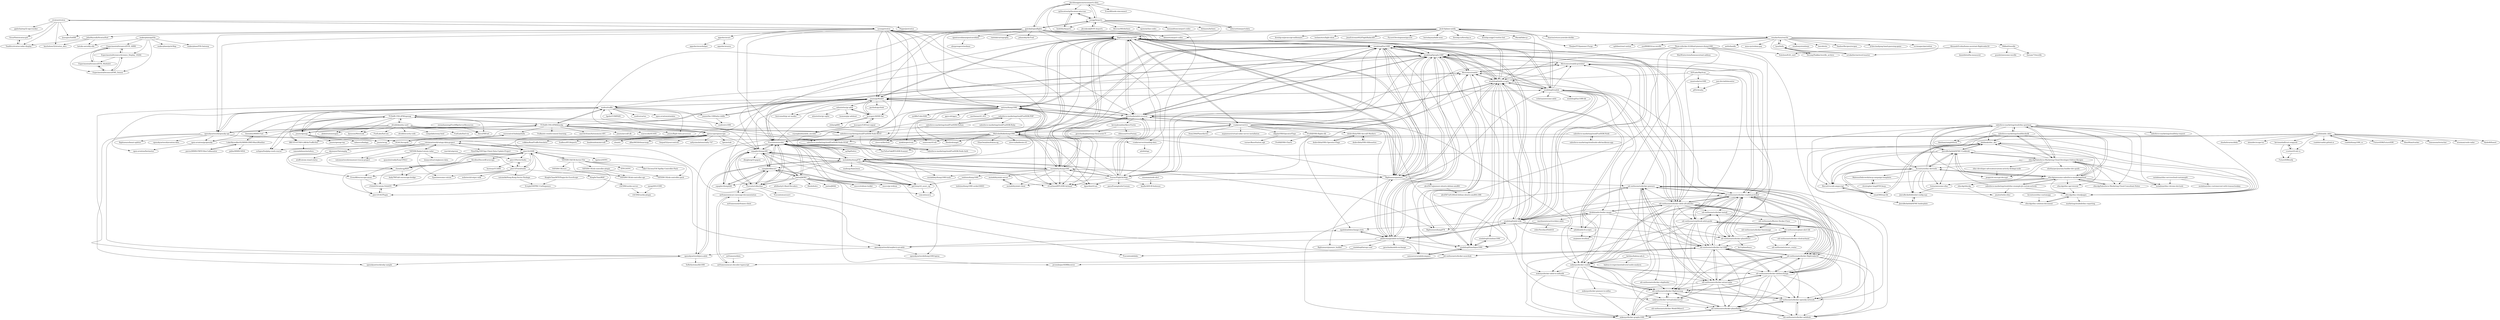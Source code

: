 digraph G {
"stratux/stratux" -> "VirusPilot/stratux-pi4"
"stratux/stratux" -> "TomBric/stratux-radar-display"
"stratux/stratux" -> "cyoung/stratux"
"stratux/stratux" -> "lyusupov/SoftRF" ["e"=1]
"stratux/stratux" -> "knicholson32/stratux_ahrs"
"stratux/stratux" -> "PepperJo/stratux"
"stratux/stratux" -> "pjalocha/esp32-ogn-tracker"
"JohnMarzulli/StratuxHud" -> "knicholson32/stratux_ahrs"
"JohnMarzulli/StratuxHud" -> "kotuku-aero/diy-efis"
"JohnMarzulli/StratuxHud" -> "TomBric/stratux-radar-display"
"wiedehopf/tar1090" -> "wiedehopf/graphs1090"
"wiedehopf/tar1090" -> "wiedehopf/readsb"
"wiedehopf/tar1090" -> "wiedehopf/adsb-scripts"
"wiedehopf/tar1090" -> "flightaware/dump1090"
"wiedehopf/tar1090" -> "wiedehopf/adsb-wiki"
"wiedehopf/tar1090" -> "antirez/dump1090"
"wiedehopf/tar1090" -> "jprochazka/adsb-receiver"
"wiedehopf/tar1090" -> "MalcolmRobb/dump1090"
"wiedehopf/tar1090" -> "Mictronics/readsb"
"wiedehopf/tar1090" -> "wiedehopf/timelapse1090"
"wiedehopf/tar1090" -> "sdr-enthusiasts/docker-adsb-ultrafeeder"
"wiedehopf/tar1090" -> "rtl-airband/RTLSDR-Airband" ["e"=1]
"wiedehopf/tar1090" -> "flightaware/piaware"
"wiedehopf/tar1090" -> "adsbxchange/adsb-exchange"
"wiedehopf/tar1090" -> "sdr-enthusiasts/docker-readsb-protobuf"
"wiedehopf/graphs1090" -> "wiedehopf/tar1090"
"wiedehopf/graphs1090" -> "wiedehopf/adsb-scripts"
"wiedehopf/graphs1090" -> "wiedehopf/readsb"
"wiedehopf/graphs1090" -> "wiedehopf/timelapse1090"
"wiedehopf/graphs1090" -> "wiedehopf/adsb-wiki"
"wiedehopf/graphs1090" -> "flightaware/dump1090"
"wiedehopf/graphs1090" -> "Mictronics/readsb"
"wiedehopf/graphs1090" -> "caiusseverus/adsbcompare"
"wiedehopf/graphs1090" -> "TLeconte/acarsdec"
"wiedehopf/graphs1090" -> "szpajder/dumpvdl2"
"wiedehopf/graphs1090" -> "Mictronics/readsb-protobuf"
"wiedehopf/graphs1090" -> "sdr-enthusiasts/docker-adsb-ultrafeeder"
"wiedehopf/graphs1090" -> "flightaware/piaware"
"wiedehopf/graphs1090" -> "adsbxchange/adsb-exchange"
"wiedehopf/graphs1090" -> "jprochazka/adsb-receiver"
"ofcold/identity-card" -> "abdel/stationwagon" ["e"=1]
"ofcold/identity-card" -> "ucfopen/fuelphp-crash-course"
"ofcold/identity-card" -> "salesforce-marketingcloud/FuelSDK-Node-REST"
"ofcold/identity-card" -> "TUDelft-CNS-ATM/openap"
"ofcold/identity-card" -> "salesforce-marketingcloud/FuelSDK-Node-SOAP"
"ofcold/identity-card" -> "thers/FRFuel"
"ofcold/identity-card" -> "ofcold/security-code"
"ofcold/identity-card" -> "fewieden/MMM-Fuel"
"ofcold/identity-card" -> "fpoussin/MotoLink" ["e"=1]
"ofcold/identity-card" -> "compolabs/sway-lend" ["e"=1]
"ofcold/identity-card" -> "FuelLabs/fuel-vm" ["e"=1]
"ofcold/identity-card" -> "FuelLabs/fuel.nix" ["e"=1]
"salesforce-marketingcloud/blocksdk" -> "tbesluau/sampleblock"
"salesforce-marketingcloud/blocksdk" -> "salesforce-marketingcloud/sfmc-postman"
"salesforce-marketingcloud/blocksdk" -> "sfmcdg/sfmc-cloudpages"
"salesforce-marketingcloud/blocksdk" -> "JoernBerkefeld/eslint-config-ssjs"
"salesforce-marketingcloud/blocksdk" -> "sfmcdg/Salesforce-Marketing-Cloud-Developer-Edition-Recipes"
"salesforce-marketingcloud/blocksdk" -> "JoernBerkefeld/SFMC-boilerplate"
"salesforce-marketingcloud/blocksdk" -> "jdeblank/sfmc_dev"
"wiedehopf/adsb-wiki" -> "wiedehopf/adsb-scripts"
"wiedehopf/adsb-wiki" -> "wiedehopf/readsb"
"wiedehopf/adsb-wiki" -> "wiedehopf/graphs1090"
"wiedehopf/adsb-wiki" -> "wiedehopf/tar1090"
"wiedehopf/adsb-wiki" -> "wiedehopf/timelapse1090"
"wiedehopf/adsb-wiki" -> "adsbxchange/adsb-exchange"
"wiedehopf/adsb-wiki" -> "Mictronics/readsb"
"wiedehopf/adsb-wiki" -> "sdr-enthusiasts/docker-readsb-protobuf"
"wiedehopf/adsb-wiki" -> "ogadsb/adsbexchange-stats"
"wiedehopf/adsb-wiki" -> "sdr-enthusiasts/docker-planefence"
"wiedehopf/adsb-wiki" -> "dirkhh/adsb-feeder-image"
"wiedehopf/adsb-wiki" -> "Mictronics/readsb-protobuf"
"wiedehopf/adsb-wiki" -> "adsbfi/adsb-fi-scripts"
"wiedehopf/adsb-wiki" -> "sdr-enthusiasts/docker-tar1090"
"xoolive/traffic" -> "open-aviation/pyopensky"
"xoolive/traffic" -> "TUDelft-CNS-ATM/bluesky"
"xoolive/traffic" -> "junzis/pyModeS"
"xoolive/traffic" -> "junzis/flight-data-processor"
"xoolive/traffic" -> "open-aviation/fastmeteo"
"xoolive/traffic" -> "openskynetwork/opensky-api"
"xoolive/traffic" -> "junzis/openap"
"xoolive/traffic" -> "HKUST-OCTAD-LAB/AirTrafficSim"
"xoolive/traffic" -> "junzis/the-1090mhz-riddle"
"xoolive/traffic" -> "xoolive/rs1090"
"xoolive/traffic" -> "xoolive/cartes"
"xoolive/traffic" -> "open-aviation/atmdata"
"xoolive/traffic" -> "TUDelft-CNS-ATM/openap"
"xoolive/traffic" -> "szpajder/dumpvdl2"
"xoolive/traffic" -> "hpuhr/COMPASS" ["e"=1]
"sdr-enthusiasts/docker-piaware" -> "sdr-enthusiasts/docker-flightradar24"
"sdr-enthusiasts/docker-piaware" -> "sdr-enthusiasts/docker-adsbexchange"
"sdr-enthusiasts/docker-piaware" -> "sdr-enthusiasts/docker-readsb-protobuf"
"sdr-enthusiasts/docker-piaware" -> "sdr-enthusiasts/docker-airnavradar"
"sdr-enthusiasts/docker-piaware" -> "sdr-enthusiasts/docker-opensky-network"
"sdr-enthusiasts/docker-piaware" -> "sdr-enthusiasts/docker-planefinder"
"sdr-enthusiasts/docker-piaware" -> "sdr-enthusiasts/docker-tar1090"
"sdr-enthusiasts/docker-piaware" -> "sdr-enthusiasts/docker-adsbhub"
"sdr-enthusiasts/docker-piaware" -> "mikenye/docker-readsb"
"sdr-enthusiasts/docker-piaware" -> "sdr-enthusiasts/docker-flightairmap"
"sdr-enthusiasts/docker-piaware" -> "mikenye/docker-graphs1090"
"ossianhanning/FiveMRpServerResources" -> "thers/FRFuel"
"ketilmo/balena-ads-b" -> "mikenye/docker-readsb"
"ketilmo/balena-ads-b" -> "balena-io-experimental/coral-audio-analysis"
"JoernBerkefeld/SFMC-Cookbook" -> "jdeblank/sfmc_dev"
"JoernBerkefeld/SFMC-Cookbook" -> "Accenture/sfmc-devtools"
"JoernBerkefeld/SFMC-Cookbook" -> "sfmcdg/awesome-salesforce-marketingcloud"
"JoernBerkefeld/SFMC-Cookbook" -> "sfmcdg/sfmc-cloudpages"
"JoernBerkefeld/SFMC-Cookbook" -> "sfmcdg/Salesforce-Marketing-Cloud-Developer-Edition-Recipes"
"JoernBerkefeld/SFMC-Cookbook" -> "salesforce-marketingcloud/sfmc-postman"
"JoernBerkefeld/SFMC-Cookbook" -> "Bizcuit/vscode-ampscript"
"JoernBerkefeld/SFMC-Cookbook" -> "email360/ssjs-lib"
"JoernBerkefeld/SFMC-Cookbook" -> "ttntm/awesome-sfmc"
"TUDelft-CNS-ATM/openap" -> "junzis/wrap"
"TUDelft-CNS-ATM/openap" -> "junzis/openap"
"TUDelft-CNS-ATM/openap" -> "abdel/stationwagon" ["e"=1]
"TUDelft-CNS-ATM/openap" -> "ucfopen/fuelphp-crash-course"
"TUDelft-CNS-ATM/openap" -> "TUDelft-CNS-ATM/bluesky"
"TUDelft-CNS-ATM/openap" -> "ofcold/identity-card"
"TUDelft-CNS-ATM/openap" -> "salesforce-marketingcloud/FuelSDK-Node-SOAP"
"TUDelft-CNS-ATM/openap" -> "salesforce-marketingcloud/FuelSDK-Node-REST"
"TUDelft-CNS-ATM/openap" -> "fewieden/MMM-Fuel"
"TUDelft-CNS-ATM/openap" -> "fpoussin/MotoLink" ["e"=1]
"TUDelft-CNS-ATM/openap" -> "thers/FRFuel"
"sfmcdg/sfmc-api-tutorial" -> "sfmcdg/sfmc-cloudpages"
"junzis/openap" -> "TUDelft-CNS-ATM/openap"
"junzis/openap" -> "junzis/wrap"
"junzis/openap" -> "DGAC/Acropole"
"junzis/openap" -> "tabassco/badapy"
"junzis/openap" -> "junzis/openap-top"
"junzis/openap" -> "TUDelft-CNS-ATM/bluesky"
"ip2location/ip2location-iata-icao" -> "lxndrblz/Airports"
"ip2location/ip2location-iata-icao" -> "mwgg/Airports"
"gat3way/rtl_acars_ng" -> "comcat/acarsx"
"gat3way/rtl_acars_ng" -> "TLeconte/acarsdec"
"gat3way/rtl_acars_ng" -> "szpajder/libacars"
"adsbxchange/adsb-exchange" -> "ogadsb/adsbexchange-stats"
"adsbxchange/adsb-exchange" -> "wiedehopf/adsb-scripts"
"adsbxchange/adsb-exchange" -> "flightaware/dump1090"
"adsbxchange/adsb-exchange" -> "wiedehopf/graphs1090"
"adsbxchange/adsb-exchange" -> "wiedehopf/timelapse1090"
"adsbxchange/adsb-exchange" -> "wiedehopf/adsb-wiki"
"adsbxchange/adsb-exchange" -> "flightaware/piaware"
"adsbxchange/adsb-exchange" -> "jprochazka/adsb-exchange"
"adsbxchange/adsb-exchange" -> "wiedehopf/tar1090"
"adsbxchange/adsb-exchange" -> "wiedehopf/airspy-conf"
"adsbxchange/adsb-exchange" -> "caiusseverus/adsbcompare"
"adsbxchange/adsb-exchange" -> "sdr-enthusiasts/docker-adsbexchange"
"adsbxchange/adsb-exchange" -> "flightaware/piaware_builder"
"adsbxchange/adsb-exchange" -> "openskynetwork/raspberry-pi-adsb"
"szpajder/libacars" -> "TLeconte/vdlm2dec"
"szpajder/libacars" -> "szpajder/dumpvdl2"
"szpajder/libacars" -> "TLeconte/acarsdec"
"szpajder/libacars" -> "jontio/JAERO"
"szpajder/libacars" -> "szpajder/dumphfdl"
"szpajder/libacars" -> "airframesio/acars-message-documentation"
"szpajder/libacars" -> "gat3way/rtl_acars_ng"
"jdeblank/sfmc_dev" -> "JoernBerkefeld/SFMC-Cookbook"
"jdeblank/sfmc_dev" -> "sfmcdg/sfmc-cloudpages"
"jdeblank/sfmc_dev" -> "email360/ssjs-lib"
"makerplane/pyEfis" -> "makerplane/FIX-Gateway"
"makerplane/pyEfis" -> "ExperimentalAvionics/EFIS_AHRS"
"makerplane/pyEfis" -> "kotuku-aero/diy-efis"
"makerplane/pyEfis" -> "ExperimentalAvionics/Avionics_Display_19264"
"makerplane/pyEfis" -> "makerplane/pyAvMap"
"makerplane/pyEfis" -> "ExperimentalAvionics/EMS_Sensor"
"EvenAR/euroscope-aman" -> "vNAAATS/vatsim-NAAATS"
"EvenAR/euroscope-aman" -> "pierr3/UACPlugin"
"vatsimnetwork/vatspy-data-project" -> "vatsimnetwork/simaware-tracon-project"
"vatsimnetwork/vatspy-data-project" -> "pierr3/vSMR"
"vatsimnetwork/vatspy-data-project" -> "chembergj/RDF"
"vatsimnetwork/vatspy-data-project" -> "EvenAR/euroscope-aman"
"vatsimnetwork/vatspy-data-project" -> "FlynZSky/VAT-Spy-Client-Data-Update-Project"
"vatsimnetwork/vatspy-data-project" -> "skymeyer/Vatsimphp"
"vatsimnetwork/vatspy-data-project" -> "VATSIM-Radar/vatsim-radar"
"caiusseverus/adsbcompare" -> "wiedehopf/timelapse1090"
"Kirollos/DiscordEuroscope" -> "AndyTWF/afv-euroscope-bridge"
"Kirollos/DiscordEuroscope" -> "vNAAATS/vatsim-NAAATS"
"Kirollos/DiscordEuroscope" -> "chembergj/RDF"
"skymeyer/Vatsimphp" -> "chembergj/RDF"
"skymeyer/Vatsimphp" -> "atoff/vatsim-stand-status"
"chembergj/RDF" -> "pierr3/vSMR"
"chembergj/RDF" -> "vNAAATS/vatsim-NAAATS"
"chembergj/RDF" -> "AndyTWF/afv-euroscope-bridge"
"chembergj/RDF" -> "pierr3/UACPlugin"
"sfmcdg/Salesforce-Marketing-Cloud-Consultant-Notes" -> "sfmcdg/awesome-salesforce-marketingcloud"
"wiedehopf/timelapse1090" -> "caiusseverus/adsbcompare"
"wiedehopf/timelapse1090" -> "wiedehopf/graphs1090"
"wiedehopf/timelapse1090" -> "wiedehopf/combine1090"
"wiedehopf/combine1090" -> "wiedehopf/timelapse1090"
"wiseman/node-sbs1" -> "kanflo/ADS-B-funhouse"
"ExperimentalAvionics/EFIS_ModuleA" -> "ExperimentalAvionics/EFIS_AHRS"
"ExperimentalAvionics/EFIS_ModuleA" -> "ExperimentalAvionics/EMS_Sensor"
"JoernBerkefeld/SFMC-boilerplate" -> "JoernBerkefeld/eslint-config-ssjs"
"JoernBerkefeld/eslint-config-ssjs" -> "JoernBerkefeld/SFMC-boilerplate"
"VATSIM-UK/uk-controller-plugin" -> "VATSIM-UK/uk-controller-api"
"VATSIM-UK/uk-controller-plugin" -> "VATSIM-UK/uk-controller-pack"
"mikenye/docker-piaware-to-influx" -> "mikenye/docker-graphs1090"
"wiedehopf/airspy-conf" -> "TLeconte/adsbdec"
"ExperimentalAvionics/EFIS_AHRS" -> "ExperimentalAvionics/EFIS_ModuleA"
"ExperimentalAvionics/EFIS_AHRS" -> "ExperimentalAvionics/Avionics_Display_19264"
"ExperimentalAvionics/EFIS_AHRS" -> "ExperimentalAvionics/EMS_Sensor"
"lyusupov/UAT-test-signal" -> "csyangbinbin/adsb_encoder"
"lyusupov/UAT-test-signal" -> "lyusupov/ADSB-Out"
"ExperimentalAvionics/EMS_Sensor" -> "ExperimentalAvionics/EFIS_ModuleA"
"ExperimentalAvionics/EMS_Sensor" -> "ExperimentalAvionics/Avionics_Display_19264"
"ExperimentalAvionics/Avionics_Display_19264" -> "ExperimentalAvionics/EFIS_AHRS"
"ExperimentalAvionics/Avionics_Display_19264" -> "ExperimentalAvionics/EFIS_ModuleA"
"ExperimentalAvionics/Avionics_Display_19264" -> "ExperimentalAvionics/EMS_Sensor"
"sfmcdg/Salesforce-Marketing-Cloud-Developer-Edition-Recipes" -> "sfmcdg/awesome-salesforce-marketingcloud"
"sfmcdg/Salesforce-Marketing-Cloud-Developer-Edition-Recipes" -> "salesforce-marketingcloud/sfmc-postman"
"sfmcdg/Salesforce-Marketing-Cloud-Developer-Edition-Recipes" -> "JoernBerkefeld/SFMC-Cookbook"
"sfmcdg/Salesforce-Marketing-Cloud-Developer-Edition-Recipes" -> "sfmcdg/sfmc-cloudpages"
"sfmcdg/Salesforce-Marketing-Cloud-Developer-Edition-Recipes" -> "sfmcdg/sfmcdg"
"sfmcdg/Salesforce-Marketing-Cloud-Developer-Edition-Recipes" -> "sfmcdg/Salesforce-Marketing-Cloud-Consultant-Notes"
"sfmcdg/Salesforce-Marketing-Cloud-Developer-Edition-Recipes" -> "jdeblank/sfmc_dev"
"sfmcdg/Salesforce-Marketing-Cloud-Developer-Edition-Recipes" -> "mslabina/sfmc-chrome-devtools"
"sfmcdg/Salesforce-Marketing-Cloud-Developer-Edition-Recipes" -> "eliotharper/journey-builder-dev-guide"
"sfmcdg/Salesforce-Marketing-Cloud-Developer-Edition-Recipes" -> "salesforce-marketingcloud/blocksdk"
"sfmcdg/Salesforce-Marketing-Cloud-Developer-Edition-Recipes" -> "psapir/et-encrypt-decrypt"
"sfmcdg/Salesforce-Marketing-Cloud-Developer-Edition-Recipes" -> "sfmc-developer-advocates/custom-activity-deskapi-node"
"sfmcdg/Salesforce-Marketing-Cloud-Developer-Edition-Recipes" -> "Bizcuit/vscode-ampscript"
"sfmcdg/Salesforce-Marketing-Cloud-Developer-Edition-Recipes" -> "sfmcdg/sfmc-api-tutorial"
"sfmcdg/Salesforce-Marketing-Cloud-Developer-Edition-Recipes" -> "Accenture/sfmc-devtools"
"Jxck-S/plane-notify" -> "ThioJoe/YT-Spammer-Purge" ["e"=1]
"Jxck-S/plane-notify" -> "wiedehopf/tar1090"
"Jxck-S/plane-notify" -> "cwackerfuss/reactle"
"Jxck-S/plane-notify" -> "fireship-io/gpt3-twitter-bot" ["e"=1]
"Jxck-S/plane-notify" -> "Marak/faker.js" ["e"=1]
"Jxck-S/plane-notify" -> "Anarios/return-youtube-dislike" ["e"=1]
"Jxck-S/plane-notify" -> "fireship-io/javascript-millionaire" ["e"=1]
"Jxck-S/plane-notify" -> "openskynetwork/opensky-api"
"Jxck-S/plane-notify" -> "flightaware/dump1090"
"Jxck-S/plane-notify" -> "teslamotors/light-show" ["e"=1]
"Jxck-S/plane-notify" -> "JeanExtreme002/FlightRadarAPI" ["e"=1]
"Jxck-S/plane-notify" -> "Pycord-Development/pycord" ["e"=1]
"Jxck-S/plane-notify" -> "wiedehopf/adsb-scripts"
"Jxck-S/plane-notify" -> "borisdayma/dalle-mini" ["e"=1]
"Jxck-S/plane-notify" -> "fireship-io/fireship.io" ["e"=1]
"mutability/dump1090" -> "flightaware/dump1090"
"mutability/dump1090" -> "jprochazka/adsb-receiver"
"mutability/dump1090" -> "MalcolmRobb/dump1090"
"mutability/dump1090" -> "mutability/mlat-client"
"mutability/dump1090" -> "mutability/dump978"
"mutability/dump1090" -> "flightaware/piaware"
"mutability/dump1090" -> "antirez/dump1090"
"mutability/dump1090" -> "mutability/dump1090-tools"
"mutability/dump1090" -> "Ysurac/FlightAirMap"
"mutability/dump1090" -> "mutability/mlat-server"
"mutability/dump1090" -> "tedsluis/dump1090"
"mutability/dump1090" -> "rtl-airband/RTLSDR-Airband" ["e"=1]
"mutability/dump1090" -> "TLeconte/acarsdec"
"mutability/dump1090" -> "wiedehopf/tar1090"
"mutability/dump1090" -> "dgiardini/rtl-ais" ["e"=1]
"flightaware/piaware" -> "flightaware/dump1090"
"flightaware/piaware" -> "mutability/dump1090"
"flightaware/piaware" -> "flightaware/piaware_builder"
"flightaware/piaware" -> "jprochazka/adsb-receiver"
"flightaware/piaware" -> "wiedehopf/adsb-scripts"
"flightaware/piaware" -> "wiedehopf/graphs1090"
"flightaware/piaware" -> "adsbxchange/adsb-exchange"
"flightaware/piaware" -> "wiedehopf/tar1090"
"flightaware/piaware" -> "antirez/dump1090"
"flightaware/piaware" -> "sdr-enthusiasts/docker-piaware"
"flightaware/piaware" -> "wiedehopf/readsb"
"flightaware/piaware" -> "abcd567a/piaware-ubuntu-debian-amd64"
"flightaware/piaware" -> "MalcolmRobb/dump1090"
"flightaware/piaware" -> "cyoung/stratux"
"flightaware/piaware" -> "rtl-airband/RTLSDR-Airband" ["e"=1]
"salesforce-marketingcloud/sfmc-postman" -> "sfmcdg/awesome-salesforce-marketingcloud"
"salesforce-marketingcloud/sfmc-postman" -> "sfmcdg/Salesforce-Marketing-Cloud-Developer-Edition-Recipes"
"salesforce-marketingcloud/sfmc-postman" -> "JoernBerkefeld/SFMC-Cookbook"
"salesforce-marketingcloud/sfmc-postman" -> "Bizcuit/vscode-ampscript"
"salesforce-marketingcloud/sfmc-postman" -> "salesforce-marketingcloud/blocksdk"
"salesforce-marketingcloud/sfmc-postman" -> "mslabina/sfmc-chrome-devtools"
"salesforce-marketingcloud/sfmc-postman" -> "salesforce-marketingcloud/FuelSDK-Node-REST"
"salesforce-marketingcloud/sfmc-postman" -> "psapir/et-encrypt-decrypt"
"salesforce-marketingcloud/sfmc-postman" -> "Accenture/sfmc-devtools"
"salesforce-marketingcloud/sfmc-postman" -> "sfmcdg/Salesforce-Marketing-Cloud-Consultant-Notes"
"salesforce-marketingcloud/sfmc-postman" -> "tbesluau/sampleblock"
"salesforce-marketingcloud/sfmc-postman" -> "sfmcdg/sfmc-cloudpages"
"salesforce-marketingcloud/sfmc-postman" -> "jdeblank/sfmc_dev"
"salesforce-marketingcloud/sfmc-postman" -> "salesforce-marketingcloud/http-request"
"sdr-enthusiasts/docker-flightradar24" -> "sdr-enthusiasts/docker-adsbexchange"
"sdr-enthusiasts/docker-flightradar24" -> "sdr-enthusiasts/docker-readsb-protobuf"
"sdr-enthusiasts/docker-flightradar24" -> "sdr-enthusiasts/docker-piaware"
"sdr-enthusiasts/docker-flightradar24" -> "sdr-enthusiasts/docker-tar1090"
"sdr-enthusiasts/docker-flightradar24" -> "sdr-enthusiasts/docker-airnavradar"
"sdr-enthusiasts/docker-flightradar24" -> "sdr-enthusiasts/docker-opensky-network"
"sdr-enthusiasts/docker-flightradar24" -> "sdr-enthusiasts/docker-planefinder"
"sdr-enthusiasts/docker-flightradar24" -> "sdr-enthusiasts/docker-adsb-ultrafeeder"
"sdr-enthusiasts/docker-flightradar24" -> "sdr-enthusiasts/docker-adsbhub"
"sdr-enthusiasts/docker-flightradar24" -> "sdr-enthusiasts/docker-flightairmap"
"sdr-enthusiasts/docker-flightradar24" -> "mikenye/docker-readsb"
"sdr-enthusiasts/docker-flightradar24" -> "sdr-enthusiasts/gitbook-adsb-guide"
"sdr-enthusiasts/docker-flightradar24" -> "mikenye/docker-virtualradarserver"
"open-aviation/pyopensky" -> "open-aviation/fastmeteo"
"email360/ssjs-lib" -> "jdeblank/sfmc_dev"
"email360/ssjs-lib" -> "Bizcuit/vscode-ampscript"
"email360/ssjs-lib" -> "Accenture/sfmc-devtools"
"wiedehopf/adsb-scripts" -> "wiedehopf/adsb-wiki"
"wiedehopf/adsb-scripts" -> "wiedehopf/graphs1090"
"wiedehopf/adsb-scripts" -> "wiedehopf/readsb"
"wiedehopf/adsb-scripts" -> "wiedehopf/tar1090"
"wiedehopf/adsb-scripts" -> "adsbxchange/adsb-exchange"
"wiedehopf/adsb-scripts" -> "wiedehopf/timelapse1090"
"wiedehopf/adsb-scripts" -> "ogadsb/adsbexchange-stats"
"wiedehopf/adsb-scripts" -> "Mictronics/readsb"
"wiedehopf/adsb-scripts" -> "adsbfi/adsb-fi-scripts"
"wiedehopf/adsb-scripts" -> "flightaware/piaware"
"wiedehopf/adsb-scripts" -> "sdr-enthusiasts/docker-readsb-protobuf"
"wiedehopf/adsb-scripts" -> "flightaware/dump1090"
"wiedehopf/adsb-scripts" -> "wiedehopf/combine1090"
"wiedehopf/adsb-scripts" -> "jprochazka/adsb-receiver"
"wiedehopf/adsb-scripts" -> "Mictronics/readsb-protobuf"
"Ysurac/FlightAirMap" -> "jprochazka/adsb-receiver"
"Ysurac/FlightAirMap" -> "mutability/dump1090"
"Ysurac/FlightAirMap" -> "TLeconte/acarsdec"
"Ysurac/FlightAirMap" -> "pasu/ExamplesforCesium" ["e"=1]
"Ysurac/FlightAirMap" -> "szpajder/dumpvdl2"
"Ysurac/FlightAirMap" -> "vradarserver/vrs"
"Ysurac/FlightAirMap" -> "wiedehopf/tar1090"
"Ysurac/FlightAirMap" -> "kanflo/ADS-B-funhouse"
"Ysurac/FlightAirMap" -> "wiedehopf/graphs1090"
"Ysurac/FlightAirMap" -> "flightaware/dump1090"
"Ysurac/FlightAirMap" -> "junzis/pyModeS"
"Ysurac/FlightAirMap" -> "Mictronics/readsb"
"Ysurac/FlightAirMap" -> "dgiardini/rtl-ais" ["e"=1]
"Ysurac/FlightAirMap" -> "MalcolmRobb/dump1090"
"Ysurac/FlightAirMap" -> "mutability/mlat-client"
"mwgg/Airports" -> "jbrooksuk/JSON-Airports"
"mwgg/Airports" -> "mborsetti/airportsdata"
"mwgg/Airports" -> "ip2location/ip2location-iata-icao"
"mwgg/Airports" -> "lxndrblz/Airports"
"mwgg/Airports" -> "davidmegginson/ourairports-data"
"mwgg/Airports" -> "datasets/airport-codes" ["e"=1]
"mwgg/Airports" -> "jpatokal/openflights"
"mwgg/Airports" -> "BesrourMS/Airlines"
"mwgg/Airports" -> "npow/airline-codes"
"mwgg/Airports" -> "lynnandtonic/airport-codes" ["e"=1]
"mwgg/Airports" -> "dotmarn/Airlines"
"jbrooksuk/JSON-Airports" -> "mwgg/Airports"
"mutability/dump978" -> "flightaware/dump978"
"mutability/dump978" -> "mutability/dump1090-tools"
"mutability/dump978" -> "openskynetwork/java-adsb"
"mutability/dump978" -> "szpajder/libacars"
"mutability/dump978" -> "mutability/dump1090"
"mutability/dump978" -> "szpajder/dumpvdl2"
"mutability/dump978" -> "TLeconte/vdlm2dec"
"mutability/dump978" -> "TLeconte/acarsdec"
"mutability/dump978" -> "gat3way/rtl_acars_ng"
"mutability/dump978" -> "openskynetwork/dump1090-hptoa"
"mutability/dump978" -> "madengr/ham2mon" ["e"=1]
"opentraveldata/opentraveldata" -> "alexprengere/neobase"
"Mictronics/readsb-protobuf" -> "Mictronics/readsb"
"Mictronics/readsb-protobuf" -> "sdr-enthusiasts/docker-readsb-protobuf"
"Mictronics/readsb-protobuf" -> "sdr-enthusiasts/docker-tar1090"
"salesforce-marketingcloud/sfmc-example-jb-custom-activity" -> "sfmcdg/sfmc-cloudpages"
"salesforce-marketingcloud/sfmc-example-jb-custom-activity" -> "jmaitz/twilio-sfmc"
"salesforce-marketingcloud/sfmc-example-jb-custom-activity" -> "jdeblank/sfmc_dev"
"salesforce-marketingcloud/sfmc-example-jb-custom-activity" -> "sfmcdg/awesome-salesforce-marketingcloud"
"salesforce-marketingcloud/sfmc-example-jb-custom-activity" -> "JoernBerkefeld/SFMC-Cookbook"
"airframesio/acars-decoder-typescript" -> "airframesio/acars-message-documentation"
"sdr-enthusiasts/docker-tar1090" -> "sdr-enthusiasts/docker-adsbexchange"
"sdr-enthusiasts/docker-tar1090" -> "sdr-enthusiasts/docker-planefinder"
"sdr-enthusiasts/docker-tar1090" -> "sdr-enthusiasts/docker-adsbhub"
"sdr-enthusiasts/docker-tar1090" -> "sdr-enthusiasts/docker-opensky-network"
"sdr-enthusiasts/docker-tar1090" -> "sdr-enthusiasts/docker-flightradar24"
"sdr-enthusiasts/docker-tar1090" -> "sdr-enthusiasts/docker-airnavradar"
"sdr-enthusiasts/docker-tar1090" -> "sdr-enthusiasts/docker-readsb-protobuf"
"sdr-enthusiasts/docker-tar1090" -> "sdr-enthusiasts/docker-piaware"
"sdr-enthusiasts/docker-tar1090" -> "sdr-enthusiasts/docker-install"
"sdr-enthusiasts/docker-tar1090" -> "sdr-enthusiasts/docker-flightairmap"
"sdr-enthusiasts/docker-tar1090" -> "mikenye/docker-graphs1090"
"sdr-enthusiasts/docker-tar1090" -> "sdr-enthusiasts/docker-acarshub"
"mikenye/docker-virtualradarserver" -> "sdr-enthusiasts/docker-flightairmap"
"mikenye/docker-virtualradarserver" -> "mikenye/docker-graphs1090"
"mikenye/docker-virtualradarserver" -> "sdr-enthusiasts/docker-planefinder"
"mikenye/docker-virtualradarserver" -> "sdr-enthusiasts/docker-ModeSMixer2"
"abcd567a/piaware-ubuntu-debian-amd64" -> "abcd567a/fr24feed-debian-ubuntu-amd64-i386"
"zlsa/atc" -> "openscope/openscope"
"VirusPilot/stratux-pi4" -> "TomBric/stratux-radar-display"
"ogadsb/adsbexchange-stats" -> "adsbxchange/adsb-exchange"
"salesforce-marketingcloud/FuelSDK-Node-REST" -> "salesforce-marketingcloud/FuelSDK-Node-SOAP"
"salesforce-marketingcloud/FuelSDK-Node-REST" -> "salesforce-marketingcloud/FuelSDK-Node-Auth"
"salesforce-marketingcloud/FuelSDK-Node-REST" -> "ucfopen/fuelphp-crash-course"
"salesforce-marketingcloud/FuelSDK-Node-SOAP" -> "salesforce-marketingcloud/FuelSDK-Node-REST"
"salesforce-marketingcloud/FuelSDK-Node-SOAP" -> "ucfopen/fuelphp-crash-course"
"salesforce-marketingcloud/FuelSDK-Node-SOAP" -> "salesforce-marketingcloud/FuelSDK-Node-Auth"
"Accenture/sfmc-customapp" -> "sfmcdg/sfmc-solution-document"
"openskynetwork/java-adsb" -> "openskynetwork/osky-sample"
"openskynetwork/java-adsb" -> "SeRoSystems/lib1090"
"openskynetwork/java-adsb" -> "mutability/dump978"
"mikenye/docker-readsb" -> "sdr-enthusiasts/docker-flightairmap"
"mikenye/docker-readsb" -> "sdr-enthusiasts/docker-adsbexchange"
"mikenye/docker-readsb" -> "sdr-enthusiasts/docker-airnavradar"
"mikenye/docker-readsb" -> "mikenye/docker-adsb-to-influxdb"
"mikenye/docker-readsb" -> "mikenye/docker-piaware-to-influx"
"mikenye/docker-readsb" -> "sdr-enthusiasts/docker-opensky-network"
"mikenye/docker-readsb" -> "mikenye/docker-graphs1090"
"mikenye/docker-readsb" -> "sdr-enthusiasts/docker-readsb-protobuf"
"mikenye/docker-readsb" -> "sdr-enthusiasts/docker-piaware"
"mikenye/docker-readsb" -> "sdr-enthusiasts/docker-tar1090"
"mikenye/docker-readsb" -> "mikenye/docker-virtualradarserver"
"mikenye/docker-adsb-to-influxdb" -> "sdr-enthusiasts/docker-flightairmap"
"mikenye/docker-adsb-to-influxdb" -> "mikenye/docker-graphs1090"
"airframesio/data" -> "airframesio/acars-decoder-typescript"
"sdr-enthusiasts/docker-adsbexchange" -> "sdr-enthusiasts/docker-planefinder"
"sdr-enthusiasts/docker-adsbexchange" -> "sdr-enthusiasts/docker-opensky-network"
"sdr-enthusiasts/docker-adsbexchange" -> "sdr-enthusiasts/docker-airnavradar"
"sdr-enthusiasts/docker-adsbexchange" -> "sdr-enthusiasts/docker-flightradar24"
"sdr-enthusiasts/docker-adsbexchange" -> "sdr-enthusiasts/docker-adsbhub"
"sdr-enthusiasts/docker-adsbexchange" -> "sdr-enthusiasts/docker-piaware"
"sdr-enthusiasts/docker-adsbexchange" -> "sdr-enthusiasts/docker-tar1090"
"sdr-enthusiasts/docker-adsbexchange" -> "mikenye/docker-graphs1090"
"sdr-enthusiasts/docker-adsbexchange" -> "sdr-enthusiasts/docker-readsb-protobuf"
"sdr-enthusiasts/docker-adsbexchange" -> "sdr-enthusiasts/docker-flightairmap"
"sdr-enthusiasts/docker-adsbexchange" -> "mikenye/docker-readsb"
"sdr-enthusiasts/docker-planefinder" -> "sdr-enthusiasts/docker-adsbhub"
"sdr-enthusiasts/docker-planefinder" -> "sdr-enthusiasts/docker-opensky-network"
"sdr-enthusiasts/docker-planefinder" -> "mikenye/docker-graphs1090"
"sdr-enthusiasts/docker-planefinder" -> "sdr-enthusiasts/docker-flightairmap"
"sdr-enthusiasts/docker-flightairmap" -> "mikenye/docker-virtualradarserver"
"sdr-enthusiasts/docker-flightairmap" -> "mikenye/docker-graphs1090"
"sdr-enthusiasts/docker-flightairmap" -> "sdr-enthusiasts/docker-planefinder"
"sdr-enthusiasts/docker-flightairmap" -> "sdr-enthusiasts/docker-opensky-network"
"sdr-enthusiasts/docker-airnavradar" -> "sdr-enthusiasts/docker-planefinder"
"sdr-enthusiasts/docker-airnavradar" -> "sdr-enthusiasts/docker-adsbhub"
"sdr-enthusiasts/docker-airnavradar" -> "sdr-enthusiasts/docker-adsbexchange"
"sdr-enthusiasts/docker-airnavradar" -> "sdr-enthusiasts/docker-opensky-network"
"sdr-enthusiasts/docker-airnavradar" -> "sdr-enthusiasts/docker-flightairmap"
"sdr-enthusiasts/docker-airnavradar" -> "mikenye/docker-graphs1090"
"sdr-enthusiasts/docker-airnavradar" -> "sdr-enthusiasts/docker-tar1090"
"sdr-enthusiasts/docker-airnavradar" -> "sdr-enthusiasts/docker-piaware"
"sdr-enthusiasts/docker-airnavradar" -> "sdr-enthusiasts/docker-flightradar24"
"sdr-enthusiasts/docker-airnavradar" -> "mikenye/docker-virtualradarserver"
"sdr-enthusiasts/docker-opensky-network" -> "sdr-enthusiasts/docker-adsbhub"
"sdr-enthusiasts/docker-opensky-network" -> "sdr-enthusiasts/docker-planefinder"
"sdr-enthusiasts/docker-opensky-network" -> "sdr-enthusiasts/docker-flightairmap"
"sdr-enthusiasts/docker-adsbhub" -> "sdr-enthusiasts/docker-planefinder"
"sdr-enthusiasts/docker-adsbhub" -> "sdr-enthusiasts/docker-opensky-network"
"vNAAATS/vatsim-NAAATS" -> "pierr3/UACPlugin"
"mikenye/docker-graphs1090" -> "sdr-enthusiasts/docker-flightairmap"
"mikenye/docker-graphs1090" -> "sdr-enthusiasts/docker-planefinder"
"jpatokal/openflights" -> "davidmegginson/ourairports-data"
"jpatokal/openflights" -> "mwgg/Airports"
"jpatokal/openflights" -> "Ysurac/FlightAirMap"
"jpatokal/openflights" -> "opentraveldata/opentraveldata"
"jpatokal/openflights" -> "openskynetwork/opensky-api"
"jpatokal/openflights" -> "antirez/dump1090"
"jpatokal/openflights" -> "datasets/airport-codes" ["e"=1]
"jpatokal/openflights" -> "xoolive/traffic"
"jpatokal/openflights" -> "openscope/openscope"
"jpatokal/openflights" -> "wiedehopf/tar1090"
"jpatokal/openflights" -> "junzis/pyModeS"
"jpatokal/openflights" -> "johanohly/AirTrail" ["e"=1]
"jpatokal/openflights" -> "wiedehopf/graphs1090"
"jpatokal/openflights" -> "flightaware/dump1090"
"jpatokal/openflights" -> "riatelab/cartography" ["e"=1]
"Accenture/sfmc-devtools" -> "JoernBerkefeld/SFMC-Cookbook"
"Accenture/sfmc-devtools" -> "email360/ssjs-lib"
"Accenture/sfmc-devtools" -> "jdeblank/sfmc_dev"
"Accenture/sfmc-devtools" -> "sfmcdg/awesome-salesforce-marketingcloud"
"Accenture/sfmc-devtools" -> "Bizcuit/vscode-ampscript"
"Accenture/sfmc-devtools" -> "sfmcdg/sfmc-cloudpages"
"Accenture/sfmc-devtools" -> "jmaitz/twilio-sfmc"
"Accenture/sfmc-devtools" -> "JoernBerkefeld/eslint-config-ssjs"
"Accenture/sfmc-devtools" -> "MateuszDabrowski/mcp-campaign-templates"
"Accenture/sfmc-devtools" -> "ttntm/awesome-sfmc"
"sdr-enthusiasts/docker-acarshub" -> "sdr-enthusiasts/docker-tar1090"
"sdr-enthusiasts/docker-acarshub" -> "jeroenbeijer/SDRReceiver"
"sdr-enthusiasts/docker-acarshub" -> "airframesio/acars-decoder-typescript"
"rsadsb/adsb_deku" -> "rsadsb/dump1090_rs"
"rsadsb/adsb_deku" -> "kevinmehall/rust-soapysdr"
"rsadsb/adsb_deku" -> "FutureSDR/FutureSDR" ["e"=1]
"rsadsb/adsb_deku" -> "ccostes/rtl-sdr-rs"
"rsadsb/adsb_deku" -> "openskynetwork/java-adsb"
"rsadsb/adsb_deku" -> "ShenMian/tracker"
"rsadsb/adsb_deku" -> "lemunozm/termchat" ["e"=1]
"rsadsb/adsb_deku" -> "wiseman/coole-radar"
"rsadsb/adsb_deku" -> "Hyde46/hoard" ["e"=1]
"rsadsb/adsb_deku" -> "TLeconte/acarsdec"
"rsadsb/adsb_deku" -> "sharksforarms/deku" ["e"=1]
"rsadsb/adsb_deku" -> "alemidev/scope-tui" ["e"=1]
"rsadsb/adsb_deku" -> "mutability/dump978"
"rsadsb/adsb_deku" -> "rsadsb/rsadsb.github.io"
"flightaware/dump1090" -> "mutability/dump1090"
"flightaware/dump1090" -> "flightaware/piaware"
"flightaware/dump1090" -> "wiedehopf/tar1090"
"flightaware/dump1090" -> "antirez/dump1090"
"flightaware/dump1090" -> "wiedehopf/graphs1090"
"flightaware/dump1090" -> "MalcolmRobb/dump1090"
"flightaware/dump1090" -> "jprochazka/adsb-receiver"
"flightaware/dump1090" -> "wiedehopf/adsb-scripts"
"flightaware/dump1090" -> "adsbxchange/adsb-exchange"
"flightaware/dump1090" -> "junzis/pyModeS"
"flightaware/dump1090" -> "wiedehopf/readsb"
"flightaware/dump1090" -> "rtl-airband/RTLSDR-Airband" ["e"=1]
"flightaware/dump1090" -> "vradarserver/vrs"
"flightaware/dump1090" -> "mutability/dump978"
"flightaware/dump1090" -> "TLeconte/acarsdec"
"lxndrblz/Airports" -> "ip2location/ip2location-iata-icao"
"wiedehopf/readsb" -> "wiedehopf/tar1090"
"wiedehopf/readsb" -> "wiedehopf/graphs1090"
"wiedehopf/readsb" -> "wiedehopf/adsb-scripts"
"wiedehopf/readsb" -> "wiedehopf/adsb-wiki"
"wiedehopf/readsb" -> "Mictronics/readsb-protobuf"
"wiedehopf/readsb" -> "sdr-enthusiasts/docker-adsb-ultrafeeder"
"wiedehopf/readsb" -> "wiedehopf/tar1090-db"
"wiedehopf/readsb" -> "flightaware/dump1090"
"wiedehopf/readsb" -> "Mictronics/readsb"
"wiedehopf/readsb" -> "sdr-enthusiasts/docker-readsb-protobuf"
"wiedehopf/readsb" -> "junzis/pyModeS"
"wiedehopf/readsb" -> "rickstaa/awesome-adsb" ["e"=1]
"wiedehopf/readsb" -> "sdr-enthusiasts/docker-tar1090"
"wiedehopf/readsb" -> "wiedehopf/timelapse1090"
"wiedehopf/readsb" -> "dirkhh/adsb-feeder-image"
"junzis/pyModeS" -> "junzis/the-1090mhz-riddle"
"junzis/pyModeS" -> "bistromath/gr-air-modes" ["e"=1]
"junzis/pyModeS" -> "xoolive/traffic"
"junzis/pyModeS" -> "lyusupov/ADSB-Out"
"junzis/pyModeS" -> "antirez/dump1090"
"junzis/pyModeS" -> "flightaware/dump1090"
"junzis/pyModeS" -> "mhostetter/gr-adsb"
"junzis/pyModeS" -> "jprochazka/adsb-receiver"
"junzis/pyModeS" -> "mutability/dump978"
"junzis/pyModeS" -> "wiedehopf/readsb"
"junzis/pyModeS" -> "openskynetwork/java-adsb"
"junzis/pyModeS" -> "TUDelft-CNS-ATM/bluesky"
"junzis/pyModeS" -> "wiedehopf/graphs1090"
"junzis/pyModeS" -> "szpajder/dumpvdl2"
"junzis/pyModeS" -> "pyrtlsdr/pyrtlsdr" ["e"=1]
"TUDelft-CNS-ATM/bluesky" -> "xoolive/traffic"
"TUDelft-CNS-ATM/bluesky" -> "TUDelft-CNS-ATM/openap"
"TUDelft-CNS-ATM/bluesky" -> "openscope/openscope"
"TUDelft-CNS-ATM/bluesky" -> "junzis/openap"
"TUDelft-CNS-ATM/bluesky" -> "junzis/wrap"
"TUDelft-CNS-ATM/bluesky" -> "fvalka/atc-reinforcement-learning"
"TUDelft-CNS-ATM/bluesky" -> "junzis/pyModeS"
"TUDelft-CNS-ATM/bluesky" -> "HKUST-OCTAD-LAB/AirTrafficSim"
"TUDelft-CNS-ATM/bluesky" -> "marcbrittain/Autonomous-ATC"
"TUDelft-CNS-ATM/bluesky" -> "open-aviation/pyopensky"
"TUDelft-CNS-ATM/bluesky" -> "eurocontrol-bada/pybada"
"TUDelft-CNS-ATM/bluesky" -> "junzis/aircraft-db"
"TUDelft-CNS-ATM/bluesky" -> "suavecode/SUAVE" ["e"=1]
"TUDelft-CNS-ATM/bluesky" -> "openskynetwork/opensky-api"
"TUDelft-CNS-ATM/bluesky" -> "junzis/flight-data-processor"
"sdr-enthusiasts/docker-planefence" -> "sdr-enthusiasts/plane-alert-db"
"sdr-enthusiasts/docker-planefence" -> "kx1t/planefence"
"sdr-enthusiasts/docker-planefence" -> "sdr-enthusiasts/docker-tar1090"
"sdr-enthusiasts/docker-planefence" -> "sdr-enthusiasts/docker-readsb-protobuf"
"salesforce-marketingcloud/FuelSDK-Node" -> "salesforce-marketingcloud/node-sdk-backbone-app"
"salesforce-marketingcloud/FuelSDK-Node" -> "salesforce-marketingcloud/FuelSDK-Node-SOAP"
"IQTLabs/SkyScan" -> "mikenye/docker-readsb"
"IQTLabs/SkyScan" -> "sdr-enthusiasts/docker-planefence"
"IQTLabs/SkyScan" -> "sdr-enthusiasts/gitbook-adsb-guide"
"IQTLabs/SkyScan" -> "wiedehopf/adsb-scripts"
"IQTLabs/SkyScan" -> "nmatsuda/viz1090"
"sdr-enthusiasts/plane-alert-db" -> "sdr-enthusiasts/docker-planefence"
"sdr-enthusiasts/plane-alert-db" -> "sdr-enthusiasts/docker-rtlsdrairband"
"sdr-enthusiasts/plane-alert-db" -> "sdr-enthusiasts/acars_router"
"sdr-enthusiasts/docker-readsb-protobuf" -> "sdr-enthusiasts/docker-flightradar24"
"sdr-enthusiasts/docker-readsb-protobuf" -> "sdr-enthusiasts/docker-piaware"
"sdr-enthusiasts/docker-readsb-protobuf" -> "sdr-enthusiasts/docker-adsbexchange"
"sdr-enthusiasts/docker-readsb-protobuf" -> "sdr-enthusiasts/docker-tar1090"
"sdr-enthusiasts/docker-readsb-protobuf" -> "mikenye/docker-readsb"
"sdr-enthusiasts/docker-readsb-protobuf" -> "sdr-enthusiasts/docker-opensky-network"
"sdr-enthusiasts/docker-readsb-protobuf" -> "sdr-enthusiasts/gitbook-adsb-guide"
"sdr-enthusiasts/docker-readsb-protobuf" -> "sdr-enthusiasts/docker-adsb-ultrafeeder"
"sdr-enthusiasts/docker-readsb-protobuf" -> "mikenye/docker-adsb-to-influxdb"
"sdr-enthusiasts/docker-readsb-protobuf" -> "sdr-enthusiasts/docker-airnavradar"
"sdr-enthusiasts/docker-readsb-protobuf" -> "Mictronics/readsb-protobuf"
"sdr-enthusiasts/docker-readsb-protobuf" -> "sdr-enthusiasts/plane-alert-db"
"sdr-enthusiasts/docker-readsb-protobuf" -> "sdr-enthusiasts/docker-flightairmap"
"sdr-enthusiasts/docker-readsb-protobuf" -> "sdr-enthusiasts/docker-install"
"sdr-enthusiasts/docker-readsb-protobuf" -> "sdr-enthusiasts/docker-planefence"
"sdr-enthusiasts/docker-rtlsdrairband" -> "sdr-enthusiasts/acars_router"
"TomBric/stratux-radar-display" -> "VirusPilot/stratux-pi4"
"rikgale/VRSOperatorFlags" -> "varnav/BaseStation.sqb"
"salesforce-marketingcloud/node-sdk-backbone-app" -> "salesforce-marketingcloud/FuelSDK-Node"
"KingfuChan/MTEPlugin-for-EuroScope" -> "Ericple/VATPRC-UniSequence"
"junzis/the-1090mhz-riddle" -> "junzis/pyModeS"
"junzis/the-1090mhz-riddle" -> "xoolive/rs1090"
"marvk/vatprism" -> "pierr3/VectorAudio"
"ttntm/awesome-sfmc" -> "JoernBerkefeld/eslint-config-ssjs"
"pierr3/vSMR" -> "chembergj/RDF"
"pierr3/vSMR" -> "vNAAATS/vatsim-NAAATS"
"pierr3/vSMR" -> "EvenAR/euroscope-aman"
"pierr3/vSMR" -> "pierr3/UACPlugin"
"pierr3/vSMR" -> "hpeter2/VFPC"
"pierr3/vSMR" -> "Kirollos/DiscordEuroscope"
"pierr3/vSMR" -> "pierr3/VectorAudio"
"pierr3/vSMR" -> "pierr3/TrackAudio"
"pierr3/vSMR" -> "vatsimnetwork/vatspy-data-project"
"pierr3/vSMR" -> "VATSIM-UK/UK-Sector-File"
"mutability/mlat-client" -> "mutability/mlat-server"
"sfmc-developer-advocates/custom-activity-deskapi-node" -> "psapir/et-encrypt-decrypt"
"sdr-enthusiasts/gitbook-adsb-guide" -> "sdr-enthusiasts/docker-install"
"sdr-enthusiasts/gitbook-adsb-guide" -> "sdr-enthusiasts/docker-readsb-protobuf"
"sdr-enthusiasts/gitbook-adsb-guide" -> "sdr-enthusiasts/docker-flightairmap"
"sdr-enthusiasts/gitbook-adsb-guide" -> "sdr-enthusiasts/docker-opensky-network"
"sdr-enthusiasts/gitbook-adsb-guide" -> "sdr-enthusiasts/docker-airnavradar"
"sdr-enthusiasts/gitbook-adsb-guide" -> "mikenye/docker-readsb"
"sdr-enthusiasts/gitbook-adsb-guide" -> "mikenye/docker-adsb-to-influxdb"
"sdr-enthusiasts/gitbook-adsb-guide" -> "sdr-enthusiasts/docker-tar1090"
"sdr-enthusiasts/gitbook-adsb-guide" -> "sdr-enthusiasts/docker-flightradar24"
"sdr-enthusiasts/gitbook-adsb-guide" -> "sdr-enthusiasts/docker-adsbexchange"
"sdr-enthusiasts/gitbook-adsb-guide" -> "sdr-enthusiasts/plane-alert-db"
"mutability/mlat-server" -> "mutability/mlat-client"
"airframesio/acars-message-documentation" -> "airframesio/acars-decoder-typescript"
"airframesio/acars-message-documentation" -> "airframesio/airframes-client"
"cwackerfuss/reactle" -> "lynn/hello"
"cwackerfuss/reactle" -> "MikhaD/wordle"
"cwackerfuss/reactle" -> "Jxck-S/plane-notify"
"cwackerfuss/reactle" -> "yyx990803/vue-wordle" ["e"=1]
"cwackerfuss/reactle" -> "antfu/handle" ["e"=1]
"cwackerfuss/reactle" -> "anza-xyz/solana-pay" ["e"=1]
"cwackerfuss/reactle" -> "octokatherine/word-master"
"cwackerfuss/reactle" -> "ThioJoe/YT-Spammer-Purge" ["e"=1]
"cwackerfuss/reactle" -> "windowjs/windowjs" ["e"=1]
"cwackerfuss/reactle" -> "DevangThakkar/wordle_archive"
"cwackerfuss/reactle" -> "leerob/site" ["e"=1]
"cwackerfuss/reactle" -> "TandoorRecipes/recipes" ["e"=1]
"cwackerfuss/reactle" -> "yf-dev/mahjong-hand-guessing-game"
"cwackerfuss/reactle" -> "evrimagaci/periodum" ["e"=1]
"cwackerfuss/reactle" -> "splitbee/react-notion" ["e"=1]
"MikhaD/wordle" -> "thesam73/wordle"
"MikhaD/wordle" -> "puzzlet/awesome-wordle"
"DevangThakkar/wordle_archive" -> "lynn/hello"
"rsadsb/dump1090_rs" -> "rsadsb/adsb_deku"
"jprochazka/adsb-receiver" -> "mutability/dump1090"
"jprochazka/adsb-receiver" -> "flightaware/dump1090"
"jprochazka/adsb-receiver" -> "kevinabrandon/AboveTustin"
"jprochazka/adsb-receiver" -> "flightaware/piaware"
"jprochazka/adsb-receiver" -> "Ysurac/FlightAirMap"
"jprochazka/adsb-receiver" -> "wiedehopf/tar1090"
"jprochazka/adsb-receiver" -> "wiedehopf/adsb-scripts"
"jprochazka/adsb-receiver" -> "rtl-airband/RTLSDR-Airband" ["e"=1]
"jprochazka/adsb-receiver" -> "openskynetwork/raspberry-pi-adsb"
"jprochazka/adsb-receiver" -> "Mictronics/readsb"
"jprochazka/adsb-receiver" -> "wiedehopf/graphs1090"
"jprochazka/adsb-receiver" -> "junzis/pyModeS"
"jprochazka/adsb-receiver" -> "mikenye/docker-readsb"
"jprochazka/adsb-receiver" -> "antirez/dump1090"
"jprochazka/adsb-receiver" -> "vradarserver/vrs"
"octokatherine/word-master" -> "lynn/hello"
"davidmegginson/ourairports-data" -> "ip2location/ip2location-iata-icao"
"davidmegginson/ourairports-data" -> "jpatokal/openflights"
"davidmegginson/ourairports-data" -> "mborsetti/airportsdata"
"davidmegginson/ourairports-data" -> "EvenAR/node-simconnect" ["e"=1]
"davidmegginson/ourairports-data" -> "vradarserver/standing-data"
"davidmegginson/ourairports-data" -> "mwgg/Airports"
"lynn/hello" -> "DevangThakkar/wordle_archive"
"lynn/hello" -> "cwackerfuss/reactle"
"lynn/hello" -> "octokatherine/word-master"
"cyoung/stratux" -> "stratux/stratux"
"cyoung/stratux" -> "mutability/dump978"
"cyoung/stratux" -> "JohnMarzulli/StratuxHud"
"cyoung/stratux" -> "rtl-airband/RTLSDR-Airband" ["e"=1]
"cyoung/stratux" -> "lyusupov/SoftRF" ["e"=1]
"cyoung/stratux" -> "antirez/dump1090"
"cyoung/stratux" -> "apps4av/avare"
"cyoung/stratux" -> "flightaware/dump1090"
"cyoung/stratux" -> "jprochazka/adsb-receiver"
"cyoung/stratux" -> "flightaware/piaware"
"cyoung/stratux" -> "MalcolmRobb/dump1090"
"cyoung/stratux" -> "lyusupov/ADSB-Out"
"cyoung/stratux" -> "TLeconte/acarsdec"
"cyoung/stratux" -> "EarToEarOak/RTLSDR-Scanner" ["e"=1]
"cyoung/stratux" -> "junzis/pyModeS"
"machineinteractive/skies-adsb" -> "flightaware/dump978"
"machineinteractive/skies-adsb" -> "stdevPavelmc/FAASGS" ["e"=1]
"tedsluis/dump1090" -> "gat3way/rtl_acars_ng"
"tedsluis/dump1090" -> "tedsluis/dump1090.socket30003"
"vatsimhk/Hong-Kong-Sector-Package" -> "Ericple/VATPRC-UniSequence"
"jontio/JAERO" -> "TLeconte/acarsdec"
"jontio/JAERO" -> "szpajder/dumpvdl2"
"jontio/JAERO" -> "szpajder/libacars"
"jontio/JAERO" -> "TLeconte/vdlm2dec"
"jontio/JAERO" -> "muccc/gr-iridium" ["e"=1]
"jontio/JAERO" -> "muccc/iridium-toolkit" ["e"=1]
"jontio/JAERO" -> "jeroenbeijer/SDRReceiver"
"jontio/JAERO" -> "szpajder/dumphfdl"
"jontio/JAERO" -> "altillimity/L-Band-Decoders" ["e"=1]
"jontio/JAERO" -> "f4exb/dsdcc" ["e"=1]
"jontio/JAERO" -> "gat3way/rtl_acars_ng"
"jontio/JAERO" -> "jontio/JMSK"
"jontio/JAERO" -> "comcat/acarsx"
"rpuig2001/CDM" -> "vACDM/vacdm-plugin"
"juei-dev/adsbmonitor" -> "p85/cliradar"
"szpajder/dumphfdl" -> "szpajder/libacars"
"szpajder/dumphfdl" -> "szpajder/dumpvdl2"
"pierr3/VectorAudio" -> "kusterjs/CCAMS"
"pierr3/VectorAudio" -> "pierr3/TrackAudio"
"HKUST-OCTAD-LAB/AirTrafficSim" -> "ramondalmau/metafora"
"sdr-enthusiasts/Buster-Docker-Fixes" -> "sdr-enthusiasts/docker-baseimage"
"sdr-enthusiasts/docker-install" -> "sdr-enthusiasts/Buster-Docker-Fixes"
"sdr-enthusiasts/docker-install" -> "sdr-enthusiasts/gitbook-adsb-guide"
"sdr-enthusiasts/docker-baseimage" -> "sdr-enthusiasts/Buster-Docker-Fixes"
"sdr-enthusiasts/docker-shipfeeder" -> "sdr-enthusiasts/docker-flightairmap"
"KingfuChan/RDF" -> "vACDM/vacdm-server"
"mhostetter/gr-adsb" -> "lyusupov/ADSB-Out"
"mhostetter/gr-adsb" -> "bistromath/gr-air-modes" ["e"=1]
"mhostetter/gr-adsb" -> "leommxj/gr-adsbout"
"mhostetter/gr-adsb" -> "mhostetter/gr-sqlite"
"openskynetwork/opensky-api" -> "openskynetwork/java-adsb"
"openskynetwork/opensky-api" -> "openskynetwork/raspberry-pi-adsb"
"openskynetwork/opensky-api" -> "xoolive/traffic"
"openskynetwork/opensky-api" -> "vradarserver/standing-data"
"openskynetwork/opensky-api" -> "TUDelft-CNS-ATM/bluesky"
"openskynetwork/opensky-api" -> "open-aviation/pyopensky"
"openskynetwork/opensky-api" -> "openskynetwork/aviation-data"
"openskynetwork/opensky-api" -> "flightaware/beast-splitter"
"openskynetwork/opensky-api" -> "openskynetwork/osky-sample"
"Thom-x/docker-fr24feed-piaware-dump1090" -> "MaxWinterstein/homeassistant-addons" ["e"=1]
"Thom-x/docker-fr24feed-piaware-dump1090" -> "sdr-enthusiasts/docker-flightradar24"
"Thom-x/docker-fr24feed-piaware-dump1090" -> "sdr-enthusiasts/docker-piaware"
"Thom-x/docker-fr24feed-piaware-dump1090" -> "fratsloos/fr24_card"
"Thom-x/docker-fr24feed-piaware-dump1090" -> "sdr-enthusiasts/docker-adsb-ultrafeeder"
"Thom-x/docker-fr24feed-piaware-dump1090" -> "sdr-enthusiasts/docker-readsb-protobuf"
"Thom-x/docker-fr24feed-piaware-dump1090" -> "wiedehopf/graphs1090"
"Thom-x/docker-fr24feed-piaware-dump1090" -> "abcd567a/fr24feed-debian-ubuntu-amd64-i386"
"Thom-x/docker-fr24feed-piaware-dump1090" -> "wiedehopf/adsb-scripts"
"christopher-longSFDC/mcp" -> "MateuszDabrowski/mcp-campaign-templates"
"adsbfi/adsb-fi-scripts" -> "airplanes-live/feed"
"adsbfi/adsb-fi-scripts" -> "wiedehopf/adsb-scripts"
"paviro/MMM-FRITZ-Box-Callmonitor" -> "LukeSkywalker92/MMM-DWD-WarnWeather"
"vradarserver/standing-data" -> "adsblol/api"
"ccostes/rtl-sdr-rs" -> "kevinmehall/rust-soapysdr"
"ccostes/rtl-sdr-rs" -> "FutureSDR/seify"
"ProHill/VRS-flights-db" -> "ProHill/VRS-Charts"
"dedevillela/VRS-Silhouettes" -> "dedevillela/VRS-Aircraft-Markers"
"dedevillela/VRS-Operator-Flags" -> "dedevillela/VRS-Aircraft-Markers"
"sdr-enthusiasts/docker-adsb-ultrafeeder" -> "sdr-enthusiasts/docker-flightradar24"
"sdr-enthusiasts/docker-adsb-ultrafeeder" -> "dirkhh/adsb-feeder-image"
"sdr-enthusiasts/docker-adsb-ultrafeeder" -> "sdr-enthusiasts/docker-tar1090"
"sdr-enthusiasts/docker-adsb-ultrafeeder" -> "sdr-enthusiasts/docker-readsb-protobuf"
"sdr-enthusiasts/docker-adsb-ultrafeeder" -> "sdr-enthusiasts/docker-piaware"
"sdr-enthusiasts/docker-adsb-ultrafeeder" -> "mikenye/docker-readsb"
"sdr-enthusiasts/docker-adsb-ultrafeeder" -> "wiedehopf/readsb"
"sdr-enthusiasts/docker-adsb-ultrafeeder" -> "sdr-enthusiasts/docker-adsbexchange"
"sdr-enthusiasts/docker-adsb-ultrafeeder" -> "sdr-enthusiasts/docker-planefence"
"sdr-enthusiasts/docker-adsb-ultrafeeder" -> "wiedehopf/graphs1090"
"sdr-enthusiasts/docker-adsb-ultrafeeder" -> "sdr-enthusiasts/docker-shipfeeder"
"sdr-enthusiasts/docker-adsb-ultrafeeder" -> "sdr-enthusiasts/docker-install"
"sdr-enthusiasts/docker-adsb-ultrafeeder" -> "wiedehopf/tar1090"
"sdr-enthusiasts/docker-adsb-ultrafeeder" -> "sdr-enthusiasts/gitbook-adsb-guide"
"sdr-enthusiasts/docker-adsb-ultrafeeder" -> "Mictronics/readsb-protobuf"
"vACDM/vacdm-server" -> "vACDM/vacdm-plugin"
"openskynetwork/raspberry-pi-adsb" -> "ogadsb/adsbexchange-stats"
"openskynetwork/raspberry-pi-adsb" -> "openskynetwork/dump1090-hptoa"
"openskynetwork/raspberry-pi-adsb" -> "openskynetwork/java-adsb"
"apps4av/avare" -> "apps4av/avarex"
"apps4av/avare" -> "apps4av/avarehelper"
"vradarserver/vrs" -> "ProHill/VRS-flights-db"
"vradarserver/vrs" -> "mypiaware/virtual-radar-server-installation"
"vradarserver/vrs" -> "flightaware/dump1090"
"vradarserver/vrs" -> "rikgale/VRSOperatorFlags"
"vradarserver/vrs" -> "Dom2364/PlaneAlerter"
"vradarserver/vrs" -> "jprochazka/adsb-receiver"
"vradarserver/vrs" -> "Mictronics/readsb-protobuf"
"vradarserver/vrs" -> "wiedehopf/tar1090"
"vradarserver/vrs" -> "adsbxchange/adsb-exchange"
"vradarserver/vrs" -> "Ysurac/FlightAirMap"
"vradarserver/vrs" -> "MalcolmRobb/dump1090"
"vradarserver/vrs" -> "dedevillela/VRS-Aircraft-Markers"
"vradarserver/vrs" -> "wiedehopf/graphs1090"
"vradarserver/vrs" -> "mikenye/docker-virtualradarserver"
"fewieden/MMM-Fuel" -> "LukeSkywalker92/MMM-DWD-WarnWeather"
"dirkhh/adsb-feeder-image" -> "sdr-enthusiasts/docker-adsb-ultrafeeder"
"dirkhh/adsb-feeder-image" -> "wiedehopf/adsb-wiki"
"dirkhh/adsb-feeder-image" -> "sdr-enthusiasts/docker-planefence"
"dirkhh/adsb-feeder-image" -> "adsbfi/adsb-fi-scripts"
"dirkhh/adsb-feeder-image" -> "airplanes-live/feed"
"dirkhh/adsb-feeder-image" -> "machineinteractive/skies-adsb"
"dirkhh/adsb-feeder-image" -> "sdr-enthusiasts/plane-alert-db"
"DGAC/Acropole" -> "eurocontrol-bada/pybada"
"openscope/openscope" -> "zlsa/atc"
"openscope/openscope" -> "TUDelft-CNS-ATM/bluesky"
"openscope/openscope" -> "pierr3/vSMR"
"openscope/openscope" -> "albar965/littlenavmap" ["e"=1]
"openscope/openscope" -> "Sequal32/yourcontrols" ["e"=1]
"openscope/openscope" -> "saltysimulations/salty-747" ["e"=1]
"openscope/openscope" -> "fpw/avitab" ["e"=1]
"openscope/openscope" -> "junzis/pyModeS"
"openscope/openscope" -> "HKUST-OCTAD-LAB/AirTrafficSim"
"openscope/openscope" -> "vatsimnetwork/vatspy-data-project"
"openscope/openscope" -> "volkhin/RoadTrafficSimulator" ["e"=1]
"openscope/openscope" -> "EndlessATC/Airports"
"openscope/openscope" -> "szpajder/dumpvdl2"
"openscope/openscope" -> "xoolive/traffic"
"openscope/openscope" -> "headwindsim/aircraft" ["e"=1]
"antirez/dump1090" -> "MalcolmRobb/dump1090"
"antirez/dump1090" -> "flightaware/dump1090"
"antirez/dump1090" -> "mutability/dump1090"
"antirez/dump1090" -> "junzis/pyModeS"
"antirez/dump1090" -> "wiedehopf/tar1090"
"antirez/dump1090" -> "f4exb/sdrangel" ["e"=1]
"antirez/dump1090" -> "steve-m/librtlsdr" ["e"=1]
"antirez/dump1090" -> "merbanan/rtl_433" ["e"=1]
"antirez/dump1090" -> "cjcliffe/CubicSDR" ["e"=1]
"antirez/dump1090" -> "jprochazka/adsb-receiver"
"antirez/dump1090" -> "flightaware/piaware"
"antirez/dump1090" -> "gqrx-sdr/gqrx" ["e"=1]
"antirez/dump1090" -> "TLeconte/acarsdec"
"antirez/dump1090" -> "miek/inspectrum" ["e"=1]
"antirez/dump1090" -> "osmocom/rtl-sdr" ["e"=1]
"TLeconte/acarsdec" -> "TLeconte/vdlm2dec"
"TLeconte/acarsdec" -> "szpajder/dumpvdl2"
"TLeconte/acarsdec" -> "szpajder/libacars"
"TLeconte/acarsdec" -> "jontio/JAERO"
"TLeconte/acarsdec" -> "gat3way/rtl_acars_ng"
"TLeconte/acarsdec" -> "wiedehopf/graphs1090"
"TLeconte/acarsdec" -> "szpajder/dumphfdl"
"TLeconte/acarsdec" -> "mutability/dump978"
"TLeconte/acarsdec" -> "Mictronics/readsb"
"TLeconte/acarsdec" -> "rtl-airband/RTLSDR-Airband" ["e"=1]
"TLeconte/acarsdec" -> "comcat/acarsx"
"TLeconte/acarsdec" -> "muccc/iridium-toolkit" ["e"=1]
"TLeconte/acarsdec" -> "muccc/gr-iridium" ["e"=1]
"TLeconte/acarsdec" -> "sq5bpf/telive" ["e"=1]
"TLeconte/acarsdec" -> "EarToEarOak/RTLSDR-Scanner" ["e"=1]
"VATSIM-Radar/vatsim-radar" -> "vatsimnetwork/simaware-tracon-project"
"VATSIM-Radar/vatsim-radar" -> "lennycolton/vatglasses-data"
"VATSIM-Radar/vatsim-radar" -> "vatsimnetwork/vatspy-data-project"
"VATSIM-Radar/vatsim-radar" -> "Epse/awesome-vatsim"
"VATSIM-Radar/vatsim-radar" -> "quassbutreally/EasyCPDLC" ["e"=1]
"VATSIM-Radar/vatsim-radar" -> "pierr3/TrackAudio"
"kevinabrandon/AboveTustin" -> "shbisson/OverPutney"
"kevinabrandon/AboveTustin" -> "jprochazka/phantomjs-linux-armv7l"
"LukeSkywalker92/MMM-DWD-WarnWeather" -> "paviro/MMM-FRITZ-Box-Callmonitor"
"LukeSkywalker92/MMM-DWD-WarnWeather" -> "fewieden/MMM-Fuel"
"LukeSkywalker92/MMM-DWD-WarnWeather" -> "jalibu/MMM-NINA"
"AlexandrErohin/home-assistant-flightradar24" -> "danieldotnl/ha-measureit" ["e"=1]
"AlexandrErohin/home-assistant-flightradar24" -> "fratsloos/fr24_card"
"VATSIM-UK/UK-Sector-File" -> "VATSIM-UK/uk-controller-pack"
"VATSIM-UK/UK-Sector-File" -> "pierr3/vSMR"
"VATSIM-UK/UK-Sector-File" -> "VATSIM-UK/uk-controller-plugin"
"VATSIM-UK/UK-Sector-File" -> "VFPC/VFPC"
"VATSIM-UK/UK-Sector-File" -> "VATSIM-UK/core"
"VATSIM-UK/UK-Sector-File" -> "luke11brown/UK-TopSky-Controller-Pack"
"VATSIM-UK/UK-Sector-File" -> "VATSIM-UK/uk-controller-api"
"salesforce-marketingcloud/FuelSDK-PHP" -> "salesforce-marketingcloud/FuelSDK-Python"
"salesforce-marketingcloud/FuelSDK-PHP" -> "salesforce-marketingcloud/FuelSDK-Ruby"
"salesforce-marketingcloud/FuelSDK-PHP" -> "salesforce-marketingcloud/FuelSDK-Node-Auth"
"salesforce-marketingcloud/FuelSDK-PHP" -> "salesforce-marketingcloud/FuelSDK-Node-REST"
"pierr3/TrackAudio" -> "pierr3/VectorAudio"
"pierr3/TrackAudio" -> "EvenAR/euroscope-aman"
"pierr3/TrackAudio" -> "pierr3/vSMR"
"pierr3/TrackAudio" -> "Epse/awesome-vatsim"
"pierr3/TrackAudio" -> "vatsimhk/Hong-Kong-Sector-Package"
"pierr3/TrackAudio" -> "KingfuChan/RDF"
"pierr3/TrackAudio" -> "websterzh/vatprc-wiki"
"nmatsuda/viz1090" -> "p85/cliradar"
"VATSIM-UK/core" -> "VATSIM-UK/uk-controller-api"
"MateuszDabrowski/mcp-campaign-templates" -> "christopher-longSFDC/mcp"
"dedevillela/VRS-Aircraft-Markers" -> "dedevillela/VRS-Silhouettes"
"dedevillela/VRS-Aircraft-Markers" -> "dedevillela/VRS-Operator-Flags"
"szpajder/dumpvdl2" -> "TLeconte/vdlm2dec"
"szpajder/dumpvdl2" -> "szpajder/libacars"
"szpajder/dumpvdl2" -> "TLeconte/acarsdec"
"szpajder/dumpvdl2" -> "jontio/JAERO"
"szpajder/dumpvdl2" -> "szpajder/dumphfdl"
"szpajder/dumpvdl2" -> "dhogborg/rtl-gopow" ["e"=1]
"szpajder/dumpvdl2" -> "rtl-airband/RTLSDR-Airband" ["e"=1]
"szpajder/dumpvdl2" -> "sdr-enthusiasts/docker-acarshub"
"szpajder/dumpvdl2" -> "mutability/dump978"
"mslabina/sfmc-servicecloud-customsplit" -> "mslabina/sfmc-customevent-with-transactionkey"
"mslabina/sfmc-servicecloud-customsplit" -> "mslabina/sfmc-chrome-devtools"
"sfmcdg/sfmcdg" -> "sfmcdg/sfmc-solution-document"
"salesforce-marketingcloud/FuelSDK-Python" -> "salesforce-marketingcloud/FuelSDK-PHP"
"salesforce-marketingcloud/FuelSDK-Python" -> "salesforce-marketingcloud/FuelSDK-Node-REST"
"kevinmehall/rust-soapysdr" -> "FutureSDR/seify"
"kevinmehall/rust-soapysdr" -> "ccostes/rtl-sdr-rs"
"eurocontrol-bada/pybada" -> "DGAC/Acropole"
"pierr3/UACPlugin" -> "vNAAATS/vatsim-NAAATS"
"Mictronics/readsb" -> "Mictronics/readsb-protobuf"
"Mictronics/readsb" -> "flightaware/dump978"
"Mictronics/readsb" -> "mikenye/docker-readsb"
"Mictronics/readsb" -> "wiedehopf/graphs1090"
"Mictronics/readsb" -> "TLeconte/vdlm2dec"
"Mictronics/readsb" -> "wiedehopf/adsb-scripts"
"Mictronics/readsb" -> "wiedehopf/timelapse1090"
"MalcolmRobb/dump1090" -> "antirez/dump1090"
"MalcolmRobb/dump1090" -> "mutability/dump1090"
"MalcolmRobb/dump1090" -> "flightaware/dump1090"
"MalcolmRobb/dump1090" -> "steve-m/librtlsdr" ["e"=1]
"MalcolmRobb/dump1090" -> "wiedehopf/tar1090"
"MalcolmRobb/dump1090" -> "mutability/dump978"
"MalcolmRobb/dump1090" -> "TLeconte/acarsdec"
"MalcolmRobb/dump1090" -> "osmocom/rtl-sdr" ["e"=1]
"MalcolmRobb/dump1090" -> "EarToEarOak/RTLSDR-Scanner" ["e"=1]
"MalcolmRobb/dump1090" -> "f4exb/sdrangel" ["e"=1]
"MalcolmRobb/dump1090" -> "dgiardini/rtl-ais" ["e"=1]
"MalcolmRobb/dump1090" -> "rtl-airband/RTLSDR-Airband" ["e"=1]
"MalcolmRobb/dump1090" -> "EliasOenal/multimon-ng" ["e"=1]
"MalcolmRobb/dump1090" -> "miek/inspectrum" ["e"=1]
"MalcolmRobb/dump1090" -> "steve-m/kalibrate-rtl" ["e"=1]
"sfmcdg/awesome-salesforce-marketingcloud" -> "sfmcdg/Salesforce-Marketing-Cloud-Developer-Edition-Recipes"
"sfmcdg/awesome-salesforce-marketingcloud" -> "JoernBerkefeld/SFMC-Cookbook"
"sfmcdg/awesome-salesforce-marketingcloud" -> "salesforce-marketingcloud/sfmc-postman"
"sfmcdg/awesome-salesforce-marketingcloud" -> "sfmcdg/Salesforce-Marketing-Cloud-Consultant-Notes"
"sfmcdg/awesome-salesforce-marketingcloud" -> "Accenture/sfmc-devtools"
"sfmcdg/awesome-salesforce-marketingcloud" -> "sfmcdg/sfmcdg"
"sfmcdg/awesome-salesforce-marketingcloud" -> "mslabina/sfmc-chrome-devtools"
"sfmcdg/awesome-salesforce-marketingcloud" -> "Bizcuit/vscode-ampscript"
"sfmcdg/awesome-salesforce-marketingcloud" -> "jdeblank/sfmc_dev"
"sfmcdg/awesome-salesforce-marketingcloud" -> "sfmcdg/sfmc-cloudpages"
"sfmcdg/awesome-salesforce-marketingcloud" -> "ttntm/awesome-sfmc"
"sfmcdg/awesome-salesforce-marketingcloud" -> "salesforce-marketingcloud/sfmc-example-jb-custom-activity"
"sfmcdg/awesome-salesforce-marketingcloud" -> "sfmcdg/sfmc-api-tutorial"
"Bizcuit/vscode-ampscript" -> "email360/ssjs-lib"
"Bizcuit/vscode-ampscript" -> "jdeblank/sfmc_dev"
"sfmcdg/sfmc-cloudpages" -> "sfmcdg/sfmc-solution-document"
"sfmcdg/sfmc-cloudpages" -> "marketingclouded/sfmc-reporting"
"sfmcdg/sfmc-solution-document" -> "sfmcdg/sfmc-cloudpages"
"TLeconte/vdlm2dec" -> "szpajder/libacars"
"TLeconte/vdlm2dec" -> "szpajder/dumpvdl2"
"TLeconte/vdlm2dec" -> "TLeconte/acarsdec"
"TLeconte/vdlm2dec" -> "TLeconte/acarsserv"
"TLeconte/vdlm2dec" -> "TLeconte/adsbdec"
"TLeconte/vdlm2dec" -> "airframesio/acars-message-documentation"
"lyusupov/ADSB-Out" -> "lyusupov/UAT-test-signal"
"lyusupov/ADSB-Out" -> "csyangbinbin/adsb_encoder"
"lyusupov/ADSB-Out" -> "mhostetter/gr-adsb"
"lyusupov/ADSB-Out" -> "junzis/pyModeS"
"lyusupov/ADSB-Out" -> "etdey/gdl90"
"stratux/stratux" ["l"="53.992,5.864"]
"VirusPilot/stratux-pi4" ["l"="54,5.833"]
"TomBric/stratux-radar-display" ["l"="54.012,5.844"]
"cyoung/stratux" ["l"="53.949,5.926"]
"lyusupov/SoftRF" ["l"="54.479,6.216"]
"knicholson32/stratux_ahrs" ["l"="54.027,5.843"]
"PepperJo/stratux" ["l"="53.986,5.838"]
"pjalocha/esp32-ogn-tracker" ["l"="54.017,5.82"]
"JohnMarzulli/StratuxHud" ["l"="54.029,5.861"]
"kotuku-aero/diy-efis" ["l"="54.077,5.813"]
"wiedehopf/tar1090" ["l"="53.932,6.012"]
"wiedehopf/graphs1090" ["l"="53.911,6.024"]
"wiedehopf/readsb" ["l"="53.932,6.036"]
"wiedehopf/adsb-scripts" ["l"="53.948,6.04"]
"flightaware/dump1090" ["l"="53.918,5.989"]
"wiedehopf/adsb-wiki" ["l"="53.944,6.058"]
"antirez/dump1090" ["l"="53.911,5.947"]
"jprochazka/adsb-receiver" ["l"="53.902,6.005"]
"MalcolmRobb/dump1090" ["l"="53.929,5.97"]
"Mictronics/readsb" ["l"="53.911,6.044"]
"wiedehopf/timelapse1090" ["l"="53.924,6.053"]
"sdr-enthusiasts/docker-adsb-ultrafeeder" ["l"="53.956,6.075"]
"rtl-airband/RTLSDR-Airband" ["l"="54.354,4.833"]
"flightaware/piaware" ["l"="53.946,5.993"]
"adsbxchange/adsb-exchange" ["l"="53.948,6.024"]
"sdr-enthusiasts/docker-readsb-protobuf" ["l"="53.968,6.092"]
"caiusseverus/adsbcompare" ["l"="53.911,6.061"]
"TLeconte/acarsdec" ["l"="53.861,6.003"]
"szpajder/dumpvdl2" ["l"="53.84,5.984"]
"Mictronics/readsb-protobuf" ["l"="53.932,6.068"]
"ofcold/identity-card" ["l"="53.826,5.687"]
"abdel/stationwagon" ["l"="-18.014,23.701"]
"ucfopen/fuelphp-crash-course" ["l"="53.812,5.679"]
"salesforce-marketingcloud/FuelSDK-Node-REST" ["l"="53.815,5.632"]
"TUDelft-CNS-ATM/openap" ["l"="53.823,5.737"]
"salesforce-marketingcloud/FuelSDK-Node-SOAP" ["l"="53.807,5.662"]
"thers/FRFuel" ["l"="53.796,5.702"]
"ofcold/security-code" ["l"="53.842,5.658"]
"fewieden/MMM-Fuel" ["l"="53.857,5.692"]
"fpoussin/MotoLink" ["l"="-14.428,-24.547"]
"compolabs/sway-lend" ["l"="-22.676,8.332"]
"FuelLabs/fuel-vm" ["l"="-22.703,8.405"]
"FuelLabs/fuel.nix" ["l"="-22.732,8.399"]
"salesforce-marketingcloud/blocksdk" ["l"="53.782,5.452"]
"tbesluau/sampleblock" ["l"="53.775,5.479"]
"salesforce-marketingcloud/sfmc-postman" ["l"="53.8,5.469"]
"sfmcdg/sfmc-cloudpages" ["l"="53.788,5.422"]
"JoernBerkefeld/eslint-config-ssjs" ["l"="53.775,5.425"]
"sfmcdg/Salesforce-Marketing-Cloud-Developer-Edition-Recipes" ["l"="53.803,5.449"]
"JoernBerkefeld/SFMC-boilerplate" ["l"="53.758,5.435"]
"jdeblank/sfmc_dev" ["l"="53.817,5.436"]
"ogadsb/adsbexchange-stats" ["l"="53.961,6.012"]
"sdr-enthusiasts/docker-planefence" ["l"="53.959,6.118"]
"dirkhh/adsb-feeder-image" ["l"="53.941,6.106"]
"adsbfi/adsb-fi-scripts" ["l"="53.935,6.089"]
"sdr-enthusiasts/docker-tar1090" ["l"="53.971,6.079"]
"xoolive/traffic" ["l"="53.836,5.861"]
"open-aviation/pyopensky" ["l"="53.84,5.843"]
"TUDelft-CNS-ATM/bluesky" ["l"="53.82,5.827"]
"junzis/pyModeS" ["l"="53.877,5.93"]
"junzis/flight-data-processor" ["l"="53.84,5.816"]
"open-aviation/fastmeteo" ["l"="53.854,5.836"]
"openskynetwork/opensky-api" ["l"="53.847,5.892"]
"junzis/openap" ["l"="53.832,5.785"]
"HKUST-OCTAD-LAB/AirTrafficSim" ["l"="53.796,5.843"]
"junzis/the-1090mhz-riddle" ["l"="53.871,5.886"]
"xoolive/rs1090" ["l"="53.867,5.857"]
"xoolive/cartes" ["l"="53.86,5.814"]
"open-aviation/atmdata" ["l"="53.868,5.831"]
"hpuhr/COMPASS" ["l"="37.598,23.588"]
"sdr-enthusiasts/docker-piaware" ["l"="53.995,6.065"]
"sdr-enthusiasts/docker-flightradar24" ["l"="53.989,6.096"]
"sdr-enthusiasts/docker-adsbexchange" ["l"="53.988,6.078"]
"sdr-enthusiasts/docker-airnavradar" ["l"="54.003,6.091"]
"sdr-enthusiasts/docker-opensky-network" ["l"="53.997,6.085"]
"sdr-enthusiasts/docker-planefinder" ["l"="54.016,6.087"]
"sdr-enthusiasts/docker-adsbhub" ["l"="54.009,6.074"]
"mikenye/docker-readsb" ["l"="53.982,6.088"]
"sdr-enthusiasts/docker-flightairmap" ["l"="54,6.098"]
"mikenye/docker-graphs1090" ["l"="54.007,6.081"]
"ossianhanning/FiveMRpServerResources" ["l"="53.762,5.683"]
"ketilmo/balena-ads-b" ["l"="54.065,6.118"]
"balena-io-experimental/coral-audio-analysis" ["l"="54.1,6.132"]
"JoernBerkefeld/SFMC-Cookbook" ["l"="53.809,5.428"]
"Accenture/sfmc-devtools" ["l"="53.816,5.415"]
"sfmcdg/awesome-salesforce-marketingcloud" ["l"="53.796,5.435"]
"Bizcuit/vscode-ampscript" ["l"="53.83,5.439"]
"email360/ssjs-lib" ["l"="53.837,5.421"]
"ttntm/awesome-sfmc" ["l"="53.79,5.407"]
"junzis/wrap" ["l"="53.823,5.769"]
"sfmcdg/sfmc-api-tutorial" ["l"="53.773,5.438"]
"DGAC/Acropole" ["l"="53.807,5.771"]
"tabassco/badapy" ["l"="53.853,5.771"]
"junzis/openap-top" ["l"="53.847,5.757"]
"ip2location/ip2location-iata-icao" ["l"="53.683,5.927"]
"lxndrblz/Airports" ["l"="53.656,5.927"]
"mwgg/Airports" ["l"="53.71,5.933"]
"gat3way/rtl_acars_ng" ["l"="53.829,5.998"]
"comcat/acarsx" ["l"="53.809,6.016"]
"szpajder/libacars" ["l"="53.836,6.012"]
"jprochazka/adsb-exchange" ["l"="54.009,6.019"]
"wiedehopf/airspy-conf" ["l"="53.893,6.075"]
"flightaware/piaware_builder" ["l"="53.986,5.999"]
"openskynetwork/raspberry-pi-adsb" ["l"="53.881,5.96"]
"TLeconte/vdlm2dec" ["l"="53.847,6.026"]
"jontio/JAERO" ["l"="53.823,6.024"]
"szpajder/dumphfdl" ["l"="53.813,6.001"]
"airframesio/acars-message-documentation" ["l"="53.822,6.056"]
"makerplane/pyEfis" ["l"="54.118,5.771"]
"makerplane/FIX-Gateway" ["l"="54.142,5.766"]
"ExperimentalAvionics/EFIS_AHRS" ["l"="54.121,5.742"]
"ExperimentalAvionics/Avionics_Display_19264" ["l"="54.138,5.751"]
"makerplane/pyAvMap" ["l"="54.136,5.782"]
"ExperimentalAvionics/EMS_Sensor" ["l"="54.125,5.752"]
"EvenAR/euroscope-aman" ["l"="53.608,5.796"]
"vNAAATS/vatsim-NAAATS" ["l"="53.606,5.778"]
"pierr3/UACPlugin" ["l"="53.619,5.775"]
"vatsimnetwork/vatspy-data-project" ["l"="53.639,5.819"]
"vatsimnetwork/simaware-tracon-project" ["l"="53.615,5.837"]
"pierr3/vSMR" ["l"="53.632,5.786"]
"chembergj/RDF" ["l"="53.619,5.79"]
"FlynZSky/VAT-Spy-Client-Data-Update-Project" ["l"="53.635,5.843"]
"skymeyer/Vatsimphp" ["l"="53.613,5.812"]
"VATSIM-Radar/vatsim-radar" ["l"="53.595,5.826"]
"Kirollos/DiscordEuroscope" ["l"="53.623,5.764"]
"AndyTWF/afv-euroscope-bridge" ["l"="53.606,5.765"]
"atoff/vatsim-stand-status" ["l"="53.588,5.81"]
"sfmcdg/Salesforce-Marketing-Cloud-Consultant-Notes" ["l"="53.82,5.459"]
"wiedehopf/combine1090" ["l"="53.919,6.077"]
"wiseman/node-sbs1" ["l"="53.897,5.871"]
"kanflo/ADS-B-funhouse" ["l"="53.897,5.909"]
"ExperimentalAvionics/EFIS_ModuleA" ["l"="54.135,5.735"]
"VATSIM-UK/uk-controller-plugin" ["l"="53.595,5.704"]
"VATSIM-UK/uk-controller-api" ["l"="53.606,5.714"]
"VATSIM-UK/uk-controller-pack" ["l"="53.586,5.719"]
"mikenye/docker-piaware-to-influx" ["l"="54.029,6.095"]
"TLeconte/adsbdec" ["l"="53.851,6.068"]
"lyusupov/UAT-test-signal" ["l"="53.949,5.867"]
"csyangbinbin/adsb_encoder" ["l"="53.939,5.854"]
"lyusupov/ADSB-Out" ["l"="53.925,5.881"]
"sfmcdg/sfmcdg" ["l"="53.773,5.414"]
"mslabina/sfmc-chrome-devtools" ["l"="53.768,5.456"]
"eliotharper/journey-builder-dev-guide" ["l"="53.843,5.455"]
"psapir/et-encrypt-decrypt" ["l"="53.816,5.48"]
"sfmc-developer-advocates/custom-activity-deskapi-node" ["l"="53.833,5.476"]
"Jxck-S/plane-notify" ["l"="54.029,5.964"]
"ThioJoe/YT-Spammer-Purge" ["l"="-54.755,7.469"]
"cwackerfuss/reactle" ["l"="54.158,5.955"]
"fireship-io/gpt3-twitter-bot" ["l"="43.9,16.082"]
"Marak/faker.js" ["l"="-0.991,-31.553"]
"Anarios/return-youtube-dislike" ["l"="-52.222,12.219"]
"fireship-io/javascript-millionaire" ["l"="43.869,16.108"]
"teslamotors/light-show" ["l"="-14.953,-23.648"]
"JeanExtreme002/FlightRadarAPI" ["l"="40.36,25.776"]
"Pycord-Development/pycord" ["l"="-54.742,4.183"]
"borisdayma/dalle-mini" ["l"="46.049,31.444"]
"fireship-io/fireship.io" ["l"="-3.847,-30.063"]
"mutability/dump1090" ["l"="53.898,5.974"]
"mutability/mlat-client" ["l"="53.944,5.954"]
"mutability/dump978" ["l"="53.861,5.981"]
"mutability/dump1090-tools" ["l"="53.859,5.96"]
"Ysurac/FlightAirMap" ["l"="53.883,5.989"]
"mutability/mlat-server" ["l"="53.966,5.953"]
"tedsluis/dump1090" ["l"="53.81,5.978"]
"dgiardini/rtl-ais" ["l"="54.602,4.778"]
"abcd567a/piaware-ubuntu-debian-amd64" ["l"="53.91,6.088"]
"salesforce-marketingcloud/http-request" ["l"="53.796,5.494"]
"sdr-enthusiasts/gitbook-adsb-guide" ["l"="53.985,6.113"]
"mikenye/docker-virtualradarserver" ["l"="53.997,6.075"]
"pasu/ExamplesforCesium" ["l"="37.671,24.073"]
"vradarserver/vrs" ["l"="53.894,6.043"]
"jbrooksuk/JSON-Airports" ["l"="53.677,5.9"]
"mborsetti/airportsdata" ["l"="53.708,5.96"]
"davidmegginson/ourairports-data" ["l"="53.744,5.93"]
"datasets/airport-codes" ["l"="39.611,23.885"]
"jpatokal/openflights" ["l"="53.81,5.94"]
"BesrourMS/Airlines" ["l"="53.671,5.967"]
"npow/airline-codes" ["l"="53.663,5.948"]
"lynnandtonic/airport-codes" ["l"="-0.414,-26.682"]
"dotmarn/Airlines" ["l"="53.683,5.954"]
"flightaware/dump978" ["l"="53.868,6.057"]
"openskynetwork/java-adsb" ["l"="53.834,5.951"]
"openskynetwork/dump1090-hptoa" ["l"="53.853,5.944"]
"madengr/ham2mon" ["l"="54.263,4.832"]
"opentraveldata/opentraveldata" ["l"="53.744,5.972"]
"alexprengere/neobase" ["l"="53.718,5.989"]
"salesforce-marketingcloud/sfmc-example-jb-custom-activity" ["l"="53.805,5.4"]
"jmaitz/twilio-sfmc" ["l"="53.817,5.38"]
"airframesio/acars-decoder-typescript" ["l"="53.827,6.078"]
"sdr-enthusiasts/docker-install" ["l"="53.973,6.125"]
"sdr-enthusiasts/docker-acarshub" ["l"="53.884,6.064"]
"sdr-enthusiasts/docker-ModeSMixer2" ["l"="54.034,6.071"]
"abcd567a/fr24feed-debian-ubuntu-amd64-i386" ["l"="53.925,6.108"]
"zlsa/atc" ["l"="53.744,5.833"]
"openscope/openscope" ["l"="53.766,5.861"]
"salesforce-marketingcloud/FuelSDK-Node-Auth" ["l"="53.799,5.63"]
"Accenture/sfmc-customapp" ["l"="53.759,5.369"]
"sfmcdg/sfmc-solution-document" ["l"="53.773,5.395"]
"openskynetwork/osky-sample" ["l"="53.832,5.913"]
"SeRoSystems/lib1090" ["l"="53.813,5.916"]
"mikenye/docker-adsb-to-influxdb" ["l"="54.007,6.11"]
"airframesio/data" ["l"="53.798,6.102"]
"johanohly/AirTrail" ["l"="12.455,-8.528"]
"riatelab/cartography" ["l"="39.143,35.288"]
"MateuszDabrowski/mcp-campaign-templates" ["l"="53.843,5.38"]
"jeroenbeijer/SDRReceiver" ["l"="53.84,6.057"]
"rsadsb/adsb_deku" ["l"="53.761,6.037"]
"rsadsb/dump1090_rs" ["l"="53.727,6.037"]
"kevinmehall/rust-soapysdr" ["l"="53.734,6.092"]
"FutureSDR/FutureSDR" ["l"="54.049,4.815"]
"ccostes/rtl-sdr-rs" ["l"="53.717,6.085"]
"ShenMian/tracker" ["l"="53.694,6.056"]
"lemunozm/termchat" ["l"="-49.483,18.65"]
"wiseman/coole-radar" ["l"="53.725,6.063"]
"Hyde46/hoard" ["l"="-12.97,-6.874"]
"sharksforarms/deku" ["l"="-9.909,-6.612"]
"alemidev/scope-tui" ["l"="-12.742,-7.034"]
"rsadsb/rsadsb.github.io" ["l"="53.751,6.065"]
"wiedehopf/tar1090-db" ["l"="53.989,6.029"]
"rickstaa/awesome-adsb" ["l"="58.821,14.27"]
"bistromath/gr-air-modes" ["l"="54.212,4.752"]
"mhostetter/gr-adsb" ["l"="53.914,5.857"]
"pyrtlsdr/pyrtlsdr" ["l"="54.275,4.849"]
"fvalka/atc-reinforcement-learning" ["l"="53.788,5.783"]
"marcbrittain/Autonomous-ATC" ["l"="53.803,5.806"]
"eurocontrol-bada/pybada" ["l"="53.81,5.79"]
"junzis/aircraft-db" ["l"="53.781,5.805"]
"suavecode/SUAVE" ["l"="62.815,-2.2"]
"sdr-enthusiasts/plane-alert-db" ["l"="53.982,6.141"]
"kx1t/planefence" ["l"="53.941,6.153"]
"salesforce-marketingcloud/FuelSDK-Node" ["l"="53.775,5.64"]
"salesforce-marketingcloud/node-sdk-backbone-app" ["l"="53.759,5.625"]
"IQTLabs/SkyScan" ["l"="53.961,6.147"]
"nmatsuda/viz1090" ["l"="53.958,6.208"]
"sdr-enthusiasts/docker-rtlsdrairband" ["l"="54.007,6.184"]
"sdr-enthusiasts/acars_router" ["l"="54,6.168"]
"rikgale/VRSOperatorFlags" ["l"="53.88,6.106"]
"varnav/BaseStation.sqb" ["l"="53.868,6.14"]
"KingfuChan/MTEPlugin-for-EuroScope" ["l"="53.49,5.757"]
"Ericple/VATPRC-UniSequence" ["l"="53.513,5.766"]
"marvk/vatprism" ["l"="53.548,5.741"]
"pierr3/VectorAudio" ["l"="53.578,5.768"]
"hpeter2/VFPC" ["l"="53.649,5.766"]
"pierr3/TrackAudio" ["l"="53.581,5.79"]
"VATSIM-UK/UK-Sector-File" ["l"="53.613,5.735"]
"airframesio/airframes-client" ["l"="53.799,6.077"]
"lynn/hello" ["l"="54.2,5.944"]
"MikhaD/wordle" ["l"="54.226,5.999"]
"yyx990803/vue-wordle" ["l"="-7.338,-30.391"]
"antfu/handle" ["l"="-7.375,-30.399"]
"anza-xyz/solana-pay" ["l"="-18.295,8.585"]
"octokatherine/word-master" ["l"="54.226,5.954"]
"windowjs/windowjs" ["l"="-50.201,9.485"]
"DevangThakkar/wordle_archive" ["l"="54.204,5.917"]
"leerob/site" ["l"="-3.513,-30.032"]
"TandoorRecipes/recipes" ["l"="12.619,-8.825"]
"yf-dev/mahjong-hand-guessing-game" ["l"="54.165,5.912"]
"evrimagaci/periodum" ["l"="29.642,-21.475"]
"splitbee/react-notion" ["l"="-6.907,-29.257"]
"thesam73/wordle" ["l"="54.258,5.998"]
"puzzlet/awesome-wordle" ["l"="54.255,6.024"]
"kevinabrandon/AboveTustin" ["l"="53.836,6.092"]
"EvenAR/node-simconnect" ["l"="62.783,-2.759"]
"vradarserver/standing-data" ["l"="53.779,5.902"]
"apps4av/avare" ["l"="54.022,5.899"]
"EarToEarOak/RTLSDR-Scanner" ["l"="54.275,4.793"]
"machineinteractive/skies-adsb" ["l"="53.891,6.13"]
"stdevPavelmc/FAASGS" ["l"="54.183,5.063"]
"tedsluis/dump1090.socket30003" ["l"="53.775,5.985"]
"vatsimhk/Hong-Kong-Sector-Package" ["l"="53.541,5.778"]
"muccc/gr-iridium" ["l"="54.193,4.846"]
"muccc/iridium-toolkit" ["l"="54.221,4.863"]
"altillimity/L-Band-Decoders" ["l"="54.173,5.042"]
"f4exb/dsdcc" ["l"="54.329,4.898"]
"jontio/JMSK" ["l"="53.793,6.05"]
"rpuig2001/CDM" ["l"="53.447,5.797"]
"vACDM/vacdm-plugin" ["l"="53.472,5.797"]
"juei-dev/adsbmonitor" ["l"="53.961,6.264"]
"p85/cliradar" ["l"="53.959,6.24"]
"kusterjs/CCAMS" ["l"="53.557,5.759"]
"ramondalmau/metafora" ["l"="53.778,5.826"]
"sdr-enthusiasts/Buster-Docker-Fixes" ["l"="53.979,6.177"]
"sdr-enthusiasts/docker-baseimage" ["l"="53.983,6.198"]
"sdr-enthusiasts/docker-shipfeeder" ["l"="54.003,6.126"]
"KingfuChan/RDF" ["l"="53.534,5.796"]
"vACDM/vacdm-server" ["l"="53.5,5.797"]
"leommxj/gr-adsbout" ["l"="53.927,5.83"]
"mhostetter/gr-sqlite" ["l"="53.914,5.827"]
"openskynetwork/aviation-data" ["l"="53.857,5.869"]
"flightaware/beast-splitter" ["l"="53.815,5.882"]
"Thom-x/docker-fr24feed-piaware-dump1090" ["l"="53.975,6.063"]
"MaxWinterstein/homeassistant-addons" ["l"="-15.259,-38.933"]
"fratsloos/fr24_card" ["l"="54.037,6.13"]
"christopher-longSFDC/mcp" ["l"="53.854,5.362"]
"airplanes-live/feed" ["l"="53.927,6.132"]
"paviro/MMM-FRITZ-Box-Callmonitor" ["l"="53.904,5.661"]
"LukeSkywalker92/MMM-DWD-WarnWeather" ["l"="53.883,5.668"]
"adsblol/api" ["l"="53.751,5.893"]
"FutureSDR/seify" ["l"="53.708,6.11"]
"ProHill/VRS-flights-db" ["l"="53.866,6.109"]
"ProHill/VRS-Charts" ["l"="53.85,6.143"]
"dedevillela/VRS-Silhouettes" ["l"="53.836,6.122"]
"dedevillela/VRS-Aircraft-Markers" ["l"="53.853,6.103"]
"dedevillela/VRS-Operator-Flags" ["l"="53.847,6.125"]
"apps4av/avarex" ["l"="54.051,5.884"]
"apps4av/avarehelper" ["l"="54.047,5.899"]
"mypiaware/virtual-radar-server-installation" ["l"="53.867,6.089"]
"Dom2364/PlaneAlerter" ["l"="53.867,6.074"]
"albar965/littlenavmap" ["l"="62.891,-2.735"]
"Sequal32/yourcontrols" ["l"="62.855,-2.667"]
"saltysimulations/salty-747" ["l"="62.852,-2.684"]
"fpw/avitab" ["l"="62.986,-2.807"]
"volkhin/RoadTrafficSimulator" ["l"="62.188,12.224"]
"EndlessATC/Airports" ["l"="53.718,5.845"]
"headwindsim/aircraft" ["l"="62.843,-2.624"]
"f4exb/sdrangel" ["l"="54.278,4.741"]
"steve-m/librtlsdr" ["l"="54.303,4.851"]
"merbanan/rtl_433" ["l"="54.381,4.717"]
"cjcliffe/CubicSDR" ["l"="54.3,4.733"]
"gqrx-sdr/gqrx" ["l"="54.293,4.761"]
"miek/inspectrum" ["l"="54.239,4.762"]
"osmocom/rtl-sdr" ["l"="54.254,4.822"]
"sq5bpf/telive" ["l"="54.367,4.929"]
"lennycolton/vatglasses-data" ["l"="53.571,5.844"]
"Epse/awesome-vatsim" ["l"="53.567,5.816"]
"quassbutreally/EasyCPDLC" ["l"="63.004,-2.752"]
"shbisson/OverPutney" ["l"="53.807,6.132"]
"jprochazka/phantomjs-linux-armv7l" ["l"="53.816,6.113"]
"jalibu/MMM-NINA" ["l"="53.893,5.642"]
"AlexandrErohin/home-assistant-flightradar24" ["l"="54.077,6.177"]
"danieldotnl/ha-measureit" ["l"="-15.029,-39.087"]
"VFPC/VFPC" ["l"="53.629,5.72"]
"VATSIM-UK/core" ["l"="53.618,5.704"]
"luke11brown/UK-TopSky-Controller-Pack" ["l"="53.591,5.733"]
"salesforce-marketingcloud/FuelSDK-PHP" ["l"="53.803,5.601"]
"salesforce-marketingcloud/FuelSDK-Python" ["l"="53.826,5.6"]
"salesforce-marketingcloud/FuelSDK-Ruby" ["l"="53.79,5.575"]
"websterzh/vatprc-wiki" ["l"="53.555,5.792"]
"dhogborg/rtl-gopow" ["l"="54.29,4.906"]
"mslabina/sfmc-servicecloud-customsplit" ["l"="53.73,5.453"]
"mslabina/sfmc-customevent-with-transactionkey" ["l"="53.707,5.448"]
"EliasOenal/multimon-ng" ["l"="54.324,4.833"]
"steve-m/kalibrate-rtl" ["l"="54.258,4.799"]
"marketingclouded/sfmc-reporting" ["l"="53.759,5.404"]
"TLeconte/acarsserv" ["l"="53.813,6.046"]
"etdey/gdl90" ["l"="53.949,5.838"]
}